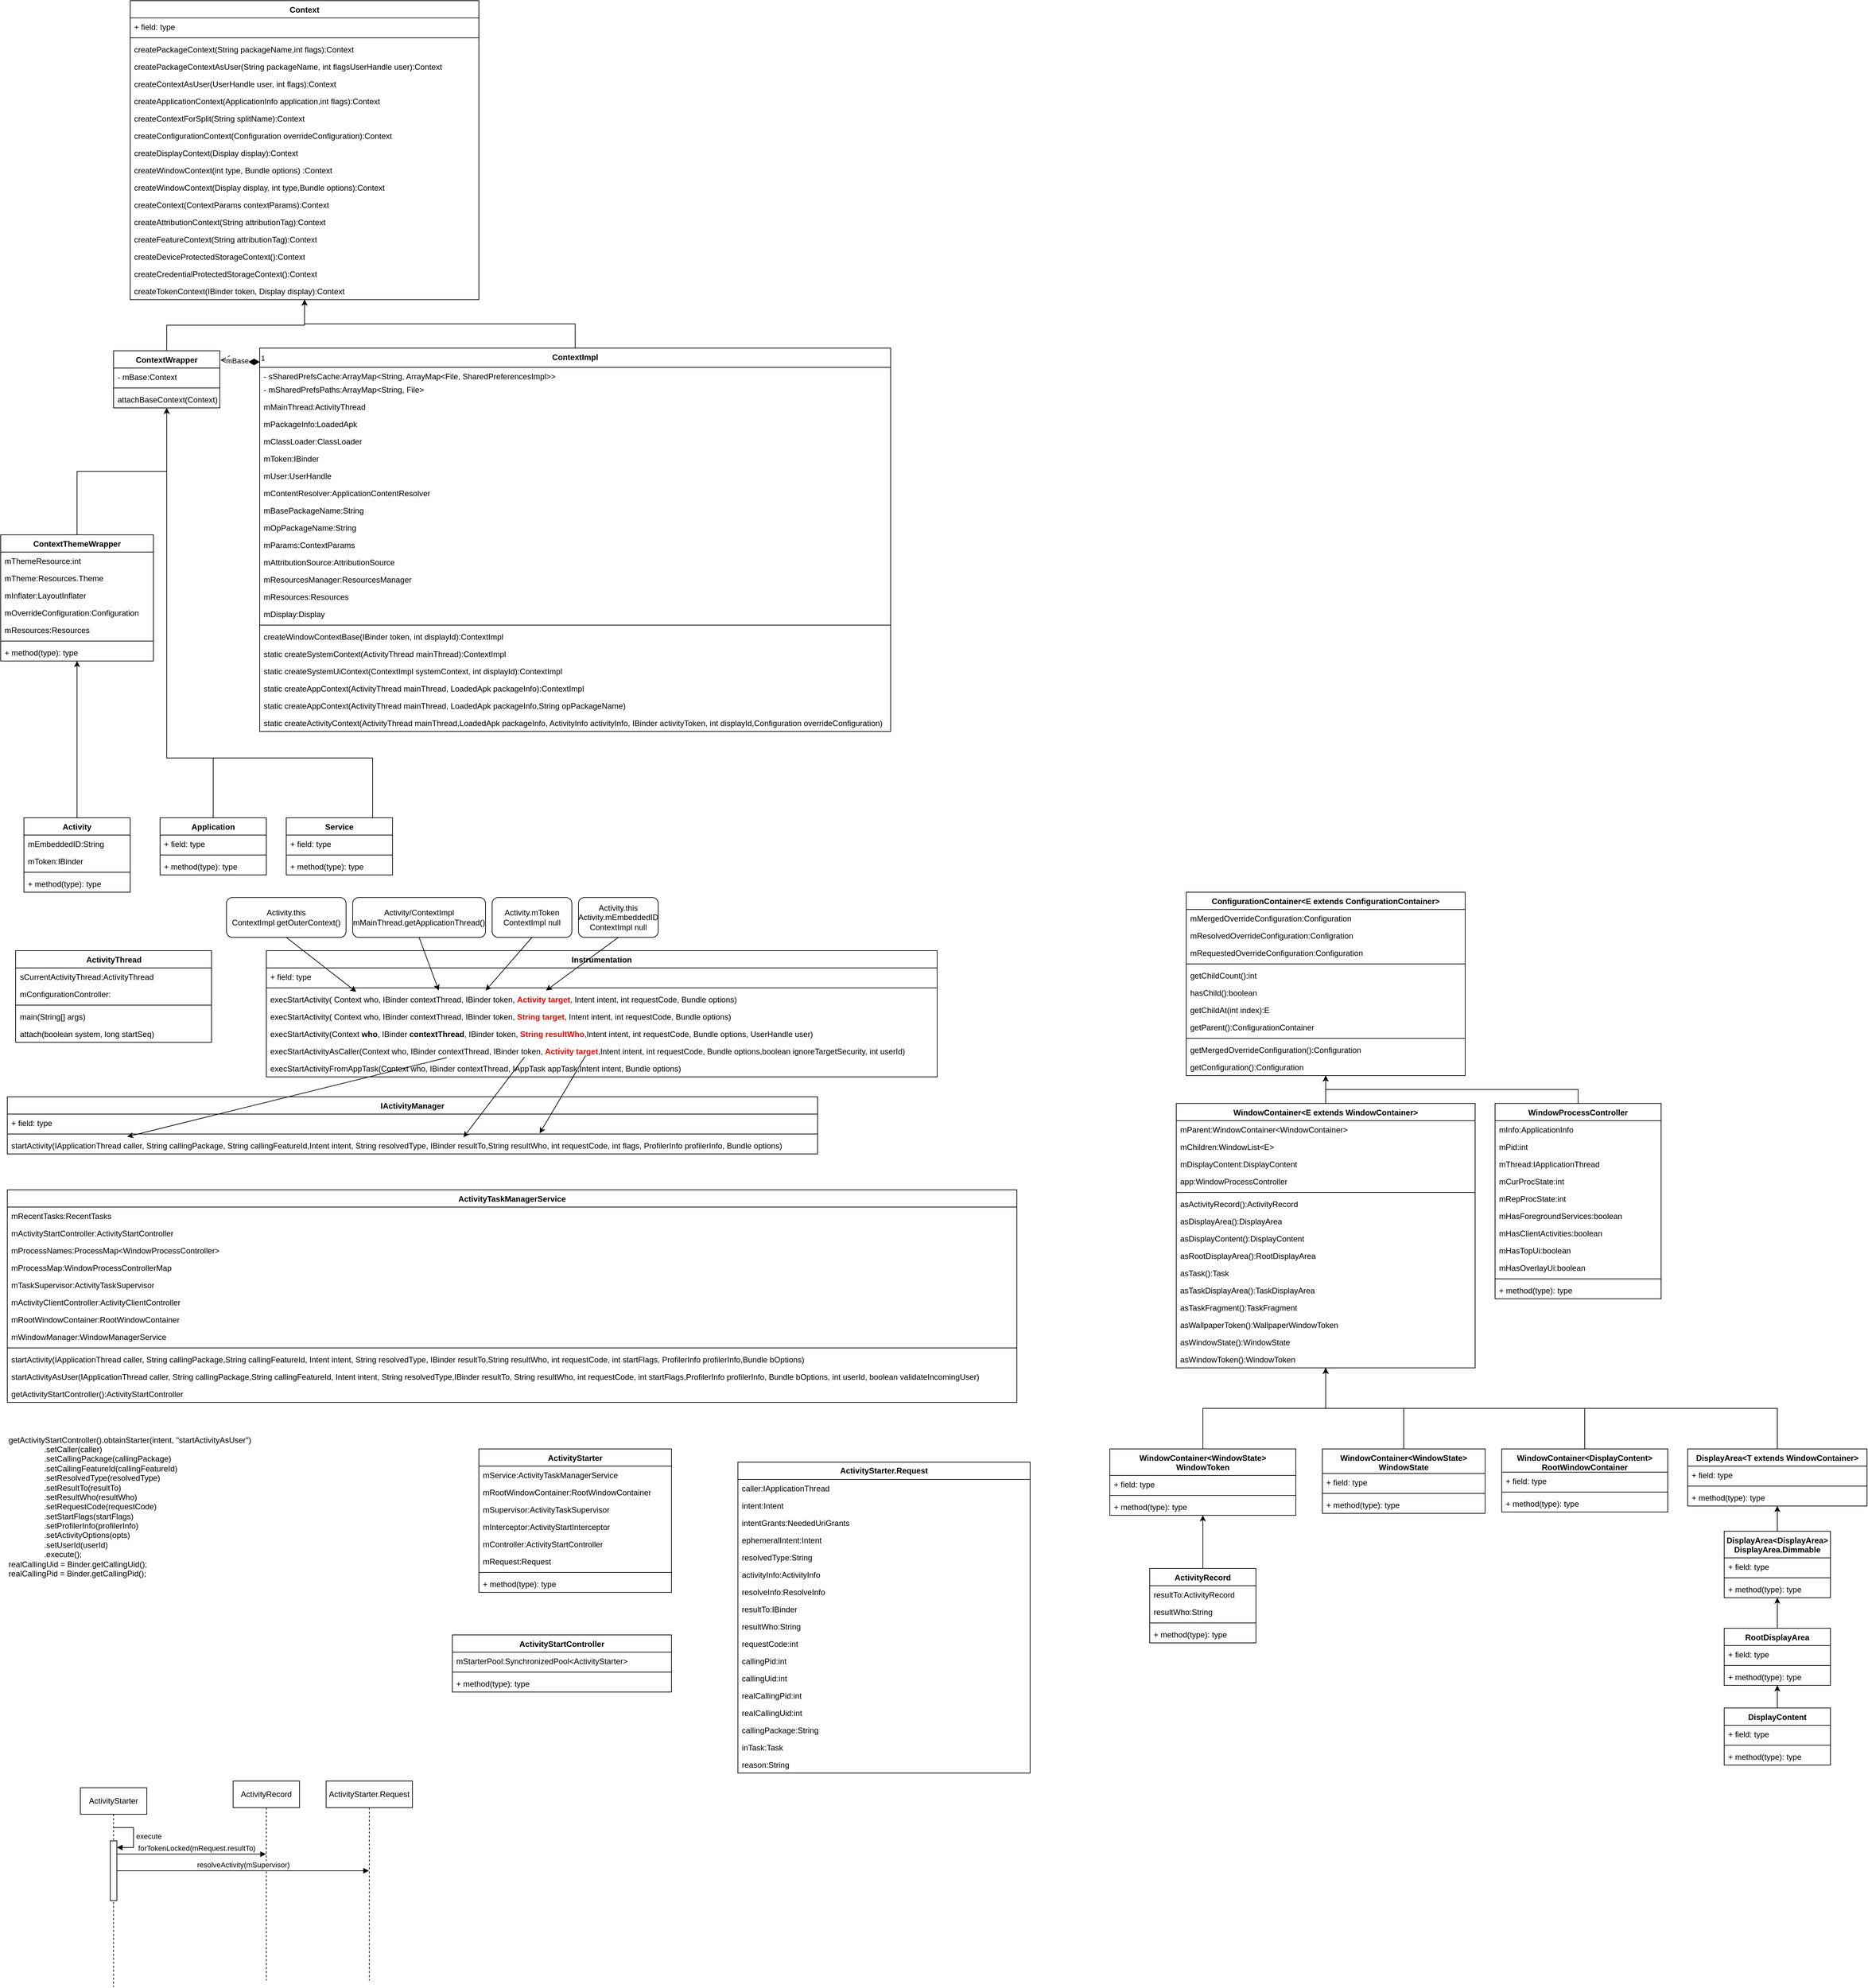 <mxfile version="21.6.5" type="github">
  <diagram name="Page-1" id="OMmTHe43EUoeT7iVofyU">
    <mxGraphModel dx="1306" dy="1867" grid="1" gridSize="10" guides="1" tooltips="1" connect="1" arrows="1" fold="1" page="1" pageScale="1" pageWidth="850" pageHeight="1100" math="0" shadow="0">
      <root>
        <mxCell id="0" />
        <mxCell id="1" parent="0" />
        <mxCell id="ebWgYVlHbPhllgyKeteg-1" value="Context" style="swimlane;fontStyle=1;align=center;verticalAlign=top;childLayout=stackLayout;horizontal=1;startSize=26;horizontalStack=0;resizeParent=1;resizeParentMax=0;resizeLast=0;collapsible=1;marginBottom=0;whiteSpace=wrap;html=1;" parent="1" vertex="1">
          <mxGeometry x="235" y="-390" width="525" height="450" as="geometry" />
        </mxCell>
        <mxCell id="ebWgYVlHbPhllgyKeteg-2" value="+ field: type" style="text;strokeColor=none;fillColor=none;align=left;verticalAlign=top;spacingLeft=4;spacingRight=4;overflow=hidden;rotatable=0;points=[[0,0.5],[1,0.5]];portConstraint=eastwest;whiteSpace=wrap;html=1;" parent="ebWgYVlHbPhllgyKeteg-1" vertex="1">
          <mxGeometry y="26" width="525" height="26" as="geometry" />
        </mxCell>
        <mxCell id="ebWgYVlHbPhllgyKeteg-3" value="" style="line;strokeWidth=1;fillColor=none;align=left;verticalAlign=middle;spacingTop=-1;spacingLeft=3;spacingRight=3;rotatable=0;labelPosition=right;points=[];portConstraint=eastwest;strokeColor=inherit;" parent="ebWgYVlHbPhllgyKeteg-1" vertex="1">
          <mxGeometry y="52" width="525" height="8" as="geometry" />
        </mxCell>
        <mxCell id="ebWgYVlHbPhllgyKeteg-4" value="&lt;div&gt;createPackageContext(String packageName,&lt;span style=&quot;background-color: initial;&quot;&gt;int flags):Context&lt;/span&gt;&lt;/div&gt;" style="text;strokeColor=none;fillColor=none;align=left;verticalAlign=top;spacingLeft=4;spacingRight=4;overflow=hidden;rotatable=0;points=[[0,0.5],[1,0.5]];portConstraint=eastwest;whiteSpace=wrap;html=1;" parent="ebWgYVlHbPhllgyKeteg-1" vertex="1">
          <mxGeometry y="60" width="525" height="26" as="geometry" />
        </mxCell>
        <mxCell id="ebWgYVlHbPhllgyKeteg-61" value="&lt;div&gt;createPackageContextAsUser(&lt;span style=&quot;background-color: initial;&quot;&gt;String packageName, int flagsUserHandle user):Context&lt;/span&gt;&lt;/div&gt;" style="text;strokeColor=none;fillColor=none;align=left;verticalAlign=top;spacingLeft=4;spacingRight=4;overflow=hidden;rotatable=0;points=[[0,0.5],[1,0.5]];portConstraint=eastwest;whiteSpace=wrap;html=1;" parent="ebWgYVlHbPhllgyKeteg-1" vertex="1">
          <mxGeometry y="86" width="525" height="26" as="geometry" />
        </mxCell>
        <mxCell id="ebWgYVlHbPhllgyKeteg-62" value="createContextAsUser(UserHandle user, int flags):Context" style="text;strokeColor=none;fillColor=none;align=left;verticalAlign=top;spacingLeft=4;spacingRight=4;overflow=hidden;rotatable=0;points=[[0,0.5],[1,0.5]];portConstraint=eastwest;whiteSpace=wrap;html=1;" parent="ebWgYVlHbPhllgyKeteg-1" vertex="1">
          <mxGeometry y="112" width="525" height="26" as="geometry" />
        </mxCell>
        <mxCell id="ebWgYVlHbPhllgyKeteg-63" value="&lt;div&gt;createApplicationContext(ApplicationInfo application,&lt;span style=&quot;background-color: initial;&quot;&gt;int flags):Context&lt;/span&gt;&lt;/div&gt;" style="text;strokeColor=none;fillColor=none;align=left;verticalAlign=top;spacingLeft=4;spacingRight=4;overflow=hidden;rotatable=0;points=[[0,0.5],[1,0.5]];portConstraint=eastwest;whiteSpace=wrap;html=1;" parent="ebWgYVlHbPhllgyKeteg-1" vertex="1">
          <mxGeometry y="138" width="525" height="26" as="geometry" />
        </mxCell>
        <mxCell id="ebWgYVlHbPhllgyKeteg-64" value="createContextForSplit(String splitName):Context" style="text;strokeColor=none;fillColor=none;align=left;verticalAlign=top;spacingLeft=4;spacingRight=4;overflow=hidden;rotatable=0;points=[[0,0.5],[1,0.5]];portConstraint=eastwest;whiteSpace=wrap;html=1;" parent="ebWgYVlHbPhllgyKeteg-1" vertex="1">
          <mxGeometry y="164" width="525" height="26" as="geometry" />
        </mxCell>
        <mxCell id="ebWgYVlHbPhllgyKeteg-65" value="&lt;div&gt;createConfigurationContext(&lt;span style=&quot;background-color: initial;&quot;&gt;Configuration overrideConfiguration):Context&lt;/span&gt;&lt;/div&gt;" style="text;strokeColor=none;fillColor=none;align=left;verticalAlign=top;spacingLeft=4;spacingRight=4;overflow=hidden;rotatable=0;points=[[0,0.5],[1,0.5]];portConstraint=eastwest;whiteSpace=wrap;html=1;" parent="ebWgYVlHbPhllgyKeteg-1" vertex="1">
          <mxGeometry y="190" width="525" height="26" as="geometry" />
        </mxCell>
        <mxCell id="ebWgYVlHbPhllgyKeteg-66" value="createDisplayContext(Display display):Context" style="text;strokeColor=none;fillColor=none;align=left;verticalAlign=top;spacingLeft=4;spacingRight=4;overflow=hidden;rotatable=0;points=[[0,0.5],[1,0.5]];portConstraint=eastwest;whiteSpace=wrap;html=1;" parent="ebWgYVlHbPhllgyKeteg-1" vertex="1">
          <mxGeometry y="216" width="525" height="26" as="geometry" />
        </mxCell>
        <mxCell id="ebWgYVlHbPhllgyKeteg-67" value="createWindowContext(int type, Bundle options) :Context" style="text;strokeColor=none;fillColor=none;align=left;verticalAlign=top;spacingLeft=4;spacingRight=4;overflow=hidden;rotatable=0;points=[[0,0.5],[1,0.5]];portConstraint=eastwest;whiteSpace=wrap;html=1;" parent="ebWgYVlHbPhllgyKeteg-1" vertex="1">
          <mxGeometry y="242" width="525" height="26" as="geometry" />
        </mxCell>
        <mxCell id="ebWgYVlHbPhllgyKeteg-68" value="&lt;div&gt;createWindowContext(Display display, int type,&lt;span style=&quot;background-color: initial;&quot;&gt;Bundle options):Context&lt;/span&gt;&lt;/div&gt;" style="text;strokeColor=none;fillColor=none;align=left;verticalAlign=top;spacingLeft=4;spacingRight=4;overflow=hidden;rotatable=0;points=[[0,0.5],[1,0.5]];portConstraint=eastwest;whiteSpace=wrap;html=1;" parent="ebWgYVlHbPhllgyKeteg-1" vertex="1">
          <mxGeometry y="268" width="525" height="26" as="geometry" />
        </mxCell>
        <mxCell id="ebWgYVlHbPhllgyKeteg-69" value="createContext(ContextParams contextParams):Context" style="text;strokeColor=none;fillColor=none;align=left;verticalAlign=top;spacingLeft=4;spacingRight=4;overflow=hidden;rotatable=0;points=[[0,0.5],[1,0.5]];portConstraint=eastwest;whiteSpace=wrap;html=1;" parent="ebWgYVlHbPhllgyKeteg-1" vertex="1">
          <mxGeometry y="294" width="525" height="26" as="geometry" />
        </mxCell>
        <mxCell id="ebWgYVlHbPhllgyKeteg-70" value="createAttributionContext(String attributionTag):Context" style="text;strokeColor=none;fillColor=none;align=left;verticalAlign=top;spacingLeft=4;spacingRight=4;overflow=hidden;rotatable=0;points=[[0,0.5],[1,0.5]];portConstraint=eastwest;whiteSpace=wrap;html=1;" parent="ebWgYVlHbPhllgyKeteg-1" vertex="1">
          <mxGeometry y="320" width="525" height="26" as="geometry" />
        </mxCell>
        <mxCell id="ebWgYVlHbPhllgyKeteg-71" value="createFeatureContext(String attributionTag):Context" style="text;strokeColor=none;fillColor=none;align=left;verticalAlign=top;spacingLeft=4;spacingRight=4;overflow=hidden;rotatable=0;points=[[0,0.5],[1,0.5]];portConstraint=eastwest;whiteSpace=wrap;html=1;" parent="ebWgYVlHbPhllgyKeteg-1" vertex="1">
          <mxGeometry y="346" width="525" height="26" as="geometry" />
        </mxCell>
        <mxCell id="ebWgYVlHbPhllgyKeteg-72" value="createDeviceProtectedStorageContext():Context" style="text;strokeColor=none;fillColor=none;align=left;verticalAlign=top;spacingLeft=4;spacingRight=4;overflow=hidden;rotatable=0;points=[[0,0.5],[1,0.5]];portConstraint=eastwest;whiteSpace=wrap;html=1;" parent="ebWgYVlHbPhllgyKeteg-1" vertex="1">
          <mxGeometry y="372" width="525" height="26" as="geometry" />
        </mxCell>
        <mxCell id="ebWgYVlHbPhllgyKeteg-73" value="createCredentialProtectedStorageContext():Context" style="text;strokeColor=none;fillColor=none;align=left;verticalAlign=top;spacingLeft=4;spacingRight=4;overflow=hidden;rotatable=0;points=[[0,0.5],[1,0.5]];portConstraint=eastwest;whiteSpace=wrap;html=1;" parent="ebWgYVlHbPhllgyKeteg-1" vertex="1">
          <mxGeometry y="398" width="525" height="26" as="geometry" />
        </mxCell>
        <mxCell id="ebWgYVlHbPhllgyKeteg-74" value="createTokenContext(IBinder token, Display display):Context" style="text;strokeColor=none;fillColor=none;align=left;verticalAlign=top;spacingLeft=4;spacingRight=4;overflow=hidden;rotatable=0;points=[[0,0.5],[1,0.5]];portConstraint=eastwest;whiteSpace=wrap;html=1;" parent="ebWgYVlHbPhllgyKeteg-1" vertex="1">
          <mxGeometry y="424" width="525" height="26" as="geometry" />
        </mxCell>
        <mxCell id="ebWgYVlHbPhllgyKeteg-59" style="edgeStyle=orthogonalEdgeStyle;rounded=0;orthogonalLoop=1;jettySize=auto;html=1;exitX=0.5;exitY=0;exitDx=0;exitDy=0;" parent="1" source="ebWgYVlHbPhllgyKeteg-5" target="ebWgYVlHbPhllgyKeteg-1" edge="1">
          <mxGeometry relative="1" as="geometry" />
        </mxCell>
        <mxCell id="ebWgYVlHbPhllgyKeteg-5" value="ContextWrapper" style="swimlane;fontStyle=1;align=center;verticalAlign=top;childLayout=stackLayout;horizontal=1;startSize=26;horizontalStack=0;resizeParent=1;resizeParentMax=0;resizeLast=0;collapsible=1;marginBottom=0;whiteSpace=wrap;html=1;" parent="1" vertex="1">
          <mxGeometry x="210" y="137" width="160" height="86" as="geometry" />
        </mxCell>
        <mxCell id="ebWgYVlHbPhllgyKeteg-6" value="-&amp;nbsp;mBase:Context" style="text;strokeColor=none;fillColor=none;align=left;verticalAlign=top;spacingLeft=4;spacingRight=4;overflow=hidden;rotatable=0;points=[[0,0.5],[1,0.5]];portConstraint=eastwest;whiteSpace=wrap;html=1;" parent="ebWgYVlHbPhllgyKeteg-5" vertex="1">
          <mxGeometry y="26" width="160" height="26" as="geometry" />
        </mxCell>
        <mxCell id="ebWgYVlHbPhllgyKeteg-7" value="" style="line;strokeWidth=1;fillColor=none;align=left;verticalAlign=middle;spacingTop=-1;spacingLeft=3;spacingRight=3;rotatable=0;labelPosition=right;points=[];portConstraint=eastwest;strokeColor=inherit;" parent="ebWgYVlHbPhllgyKeteg-5" vertex="1">
          <mxGeometry y="52" width="160" height="8" as="geometry" />
        </mxCell>
        <mxCell id="ebWgYVlHbPhllgyKeteg-8" value="attachBaseContext(Context)" style="text;strokeColor=none;fillColor=none;align=left;verticalAlign=top;spacingLeft=4;spacingRight=4;overflow=hidden;rotatable=0;points=[[0,0.5],[1,0.5]];portConstraint=eastwest;whiteSpace=wrap;html=1;" parent="ebWgYVlHbPhllgyKeteg-5" vertex="1">
          <mxGeometry y="60" width="160" height="26" as="geometry" />
        </mxCell>
        <mxCell id="ebWgYVlHbPhllgyKeteg-50" style="edgeStyle=orthogonalEdgeStyle;rounded=0;orthogonalLoop=1;jettySize=auto;html=1;exitX=0.5;exitY=0;exitDx=0;exitDy=0;" parent="1" source="ebWgYVlHbPhllgyKeteg-9" target="ebWgYVlHbPhllgyKeteg-5" edge="1">
          <mxGeometry relative="1" as="geometry" />
        </mxCell>
        <mxCell id="ebWgYVlHbPhllgyKeteg-9" value="ContextThemeWrapper" style="swimlane;fontStyle=1;align=center;verticalAlign=top;childLayout=stackLayout;horizontal=1;startSize=26;horizontalStack=0;resizeParent=1;resizeParentMax=0;resizeLast=0;collapsible=1;marginBottom=0;whiteSpace=wrap;html=1;" parent="1" vertex="1">
          <mxGeometry x="40" y="414" width="230" height="190" as="geometry" />
        </mxCell>
        <mxCell id="ebWgYVlHbPhllgyKeteg-10" value="mThemeResource:int" style="text;strokeColor=none;fillColor=none;align=left;verticalAlign=top;spacingLeft=4;spacingRight=4;overflow=hidden;rotatable=0;points=[[0,0.5],[1,0.5]];portConstraint=eastwest;whiteSpace=wrap;html=1;" parent="ebWgYVlHbPhllgyKeteg-9" vertex="1">
          <mxGeometry y="26" width="230" height="26" as="geometry" />
        </mxCell>
        <mxCell id="ebWgYVlHbPhllgyKeteg-45" value="mTheme:Resources.Theme" style="text;strokeColor=none;fillColor=none;align=left;verticalAlign=top;spacingLeft=4;spacingRight=4;overflow=hidden;rotatable=0;points=[[0,0.5],[1,0.5]];portConstraint=eastwest;whiteSpace=wrap;html=1;" parent="ebWgYVlHbPhllgyKeteg-9" vertex="1">
          <mxGeometry y="52" width="230" height="26" as="geometry" />
        </mxCell>
        <mxCell id="ebWgYVlHbPhllgyKeteg-44" value="mInflater:LayoutInflater" style="text;strokeColor=none;fillColor=none;align=left;verticalAlign=top;spacingLeft=4;spacingRight=4;overflow=hidden;rotatable=0;points=[[0,0.5],[1,0.5]];portConstraint=eastwest;whiteSpace=wrap;html=1;" parent="ebWgYVlHbPhllgyKeteg-9" vertex="1">
          <mxGeometry y="78" width="230" height="26" as="geometry" />
        </mxCell>
        <mxCell id="ebWgYVlHbPhllgyKeteg-47" value="mOverrideConfiguration:Configuration" style="text;strokeColor=none;fillColor=none;align=left;verticalAlign=top;spacingLeft=4;spacingRight=4;overflow=hidden;rotatable=0;points=[[0,0.5],[1,0.5]];portConstraint=eastwest;whiteSpace=wrap;html=1;" parent="ebWgYVlHbPhllgyKeteg-9" vertex="1">
          <mxGeometry y="104" width="230" height="26" as="geometry" />
        </mxCell>
        <mxCell id="ebWgYVlHbPhllgyKeteg-46" value="mResources:Resources" style="text;strokeColor=none;fillColor=none;align=left;verticalAlign=top;spacingLeft=4;spacingRight=4;overflow=hidden;rotatable=0;points=[[0,0.5],[1,0.5]];portConstraint=eastwest;whiteSpace=wrap;html=1;" parent="ebWgYVlHbPhllgyKeteg-9" vertex="1">
          <mxGeometry y="130" width="230" height="26" as="geometry" />
        </mxCell>
        <mxCell id="ebWgYVlHbPhllgyKeteg-11" value="" style="line;strokeWidth=1;fillColor=none;align=left;verticalAlign=middle;spacingTop=-1;spacingLeft=3;spacingRight=3;rotatable=0;labelPosition=right;points=[];portConstraint=eastwest;strokeColor=inherit;" parent="ebWgYVlHbPhllgyKeteg-9" vertex="1">
          <mxGeometry y="156" width="230" height="8" as="geometry" />
        </mxCell>
        <mxCell id="ebWgYVlHbPhllgyKeteg-12" value="+ method(type): type" style="text;strokeColor=none;fillColor=none;align=left;verticalAlign=top;spacingLeft=4;spacingRight=4;overflow=hidden;rotatable=0;points=[[0,0.5],[1,0.5]];portConstraint=eastwest;whiteSpace=wrap;html=1;" parent="ebWgYVlHbPhllgyKeteg-9" vertex="1">
          <mxGeometry y="164" width="230" height="26" as="geometry" />
        </mxCell>
        <mxCell id="ebWgYVlHbPhllgyKeteg-60" style="edgeStyle=orthogonalEdgeStyle;rounded=0;orthogonalLoop=1;jettySize=auto;html=1;exitX=0.5;exitY=0;exitDx=0;exitDy=0;" parent="1" source="ebWgYVlHbPhllgyKeteg-13" target="ebWgYVlHbPhllgyKeteg-1" edge="1">
          <mxGeometry relative="1" as="geometry" />
        </mxCell>
        <mxCell id="ebWgYVlHbPhllgyKeteg-13" value="ContextImpl" style="swimlane;fontStyle=1;align=center;verticalAlign=top;childLayout=stackLayout;horizontal=1;startSize=29;horizontalStack=0;resizeParent=1;resizeParentMax=0;resizeLast=0;collapsible=1;marginBottom=0;whiteSpace=wrap;html=1;" parent="1" vertex="1">
          <mxGeometry x="430" y="133" width="950" height="577" as="geometry" />
        </mxCell>
        <mxCell id="ebWgYVlHbPhllgyKeteg-14" value="- sSharedPrefsCache:ArrayMap&amp;lt;String, ArrayMap&amp;lt;File, SharedPreferencesImpl&amp;gt;&amp;gt;" style="text;strokeColor=none;fillColor=none;align=left;verticalAlign=top;spacingLeft=4;spacingRight=4;overflow=hidden;rotatable=0;points=[[0,0.5],[1,0.5]];portConstraint=eastwest;whiteSpace=wrap;html=1;" parent="ebWgYVlHbPhllgyKeteg-13" vertex="1">
          <mxGeometry y="29" width="950" height="20" as="geometry" />
        </mxCell>
        <mxCell id="ebWgYVlHbPhllgyKeteg-30" value="-&amp;nbsp;mSharedPrefsPaths:ArrayMap&amp;lt;String, File&amp;gt;" style="text;strokeColor=none;fillColor=none;align=left;verticalAlign=top;spacingLeft=4;spacingRight=4;overflow=hidden;rotatable=0;points=[[0,0.5],[1,0.5]];portConstraint=eastwest;whiteSpace=wrap;html=1;" parent="ebWgYVlHbPhllgyKeteg-13" vertex="1">
          <mxGeometry y="49" width="950" height="26" as="geometry" />
        </mxCell>
        <mxCell id="ebWgYVlHbPhllgyKeteg-54" value="mMainThread:ActivityThread" style="text;strokeColor=none;fillColor=none;align=left;verticalAlign=top;spacingLeft=4;spacingRight=4;overflow=hidden;rotatable=0;points=[[0,0.5],[1,0.5]];portConstraint=eastwest;whiteSpace=wrap;html=1;" parent="ebWgYVlHbPhllgyKeteg-13" vertex="1">
          <mxGeometry y="75" width="950" height="26" as="geometry" />
        </mxCell>
        <mxCell id="ebWgYVlHbPhllgyKeteg-31" value="mPackageInfo:LoadedApk" style="text;strokeColor=none;fillColor=none;align=left;verticalAlign=top;spacingLeft=4;spacingRight=4;overflow=hidden;rotatable=0;points=[[0,0.5],[1,0.5]];portConstraint=eastwest;whiteSpace=wrap;html=1;" parent="ebWgYVlHbPhllgyKeteg-13" vertex="1">
          <mxGeometry y="101" width="950" height="26" as="geometry" />
        </mxCell>
        <mxCell id="ebWgYVlHbPhllgyKeteg-33" value="mClassLoader:ClassLoader" style="text;strokeColor=none;fillColor=none;align=left;verticalAlign=top;spacingLeft=4;spacingRight=4;overflow=hidden;rotatable=0;points=[[0,0.5],[1,0.5]];portConstraint=eastwest;whiteSpace=wrap;html=1;" parent="ebWgYVlHbPhllgyKeteg-13" vertex="1">
          <mxGeometry y="127" width="950" height="26" as="geometry" />
        </mxCell>
        <mxCell id="ebWgYVlHbPhllgyKeteg-35" value="mToken:IBinder" style="text;strokeColor=none;fillColor=none;align=left;verticalAlign=top;spacingLeft=4;spacingRight=4;overflow=hidden;rotatable=0;points=[[0,0.5],[1,0.5]];portConstraint=eastwest;whiteSpace=wrap;html=1;" parent="ebWgYVlHbPhllgyKeteg-13" vertex="1">
          <mxGeometry y="153" width="950" height="26" as="geometry" />
        </mxCell>
        <mxCell id="ebWgYVlHbPhllgyKeteg-34" value="mUser:UserHandle" style="text;strokeColor=none;fillColor=none;align=left;verticalAlign=top;spacingLeft=4;spacingRight=4;overflow=hidden;rotatable=0;points=[[0,0.5],[1,0.5]];portConstraint=eastwest;whiteSpace=wrap;html=1;" parent="ebWgYVlHbPhllgyKeteg-13" vertex="1">
          <mxGeometry y="179" width="950" height="26" as="geometry" />
        </mxCell>
        <mxCell id="ebWgYVlHbPhllgyKeteg-36" value="mContentResolver:ApplicationContentResolver" style="text;strokeColor=none;fillColor=none;align=left;verticalAlign=top;spacingLeft=4;spacingRight=4;overflow=hidden;rotatable=0;points=[[0,0.5],[1,0.5]];portConstraint=eastwest;whiteSpace=wrap;html=1;" parent="ebWgYVlHbPhllgyKeteg-13" vertex="1">
          <mxGeometry y="205" width="950" height="26" as="geometry" />
        </mxCell>
        <mxCell id="ebWgYVlHbPhllgyKeteg-38" value="mBasePackageName:String" style="text;strokeColor=none;fillColor=none;align=left;verticalAlign=top;spacingLeft=4;spacingRight=4;overflow=hidden;rotatable=0;points=[[0,0.5],[1,0.5]];portConstraint=eastwest;whiteSpace=wrap;html=1;" parent="ebWgYVlHbPhllgyKeteg-13" vertex="1">
          <mxGeometry y="231" width="950" height="26" as="geometry" />
        </mxCell>
        <mxCell id="ebWgYVlHbPhllgyKeteg-37" value="mOpPackageName:String" style="text;strokeColor=none;fillColor=none;align=left;verticalAlign=top;spacingLeft=4;spacingRight=4;overflow=hidden;rotatable=0;points=[[0,0.5],[1,0.5]];portConstraint=eastwest;whiteSpace=wrap;html=1;" parent="ebWgYVlHbPhllgyKeteg-13" vertex="1">
          <mxGeometry y="257" width="950" height="26" as="geometry" />
        </mxCell>
        <mxCell id="ebWgYVlHbPhllgyKeteg-39" value="mParams:ContextParams" style="text;strokeColor=none;fillColor=none;align=left;verticalAlign=top;spacingLeft=4;spacingRight=4;overflow=hidden;rotatable=0;points=[[0,0.5],[1,0.5]];portConstraint=eastwest;whiteSpace=wrap;html=1;" parent="ebWgYVlHbPhllgyKeteg-13" vertex="1">
          <mxGeometry y="283" width="950" height="26" as="geometry" />
        </mxCell>
        <mxCell id="ebWgYVlHbPhllgyKeteg-41" value="mAttributionSource:AttributionSource" style="text;strokeColor=none;fillColor=none;align=left;verticalAlign=top;spacingLeft=4;spacingRight=4;overflow=hidden;rotatable=0;points=[[0,0.5],[1,0.5]];portConstraint=eastwest;whiteSpace=wrap;html=1;" parent="ebWgYVlHbPhllgyKeteg-13" vertex="1">
          <mxGeometry y="309" width="950" height="26" as="geometry" />
        </mxCell>
        <mxCell id="ebWgYVlHbPhllgyKeteg-40" value="mResourcesManager:ResourcesManager" style="text;strokeColor=none;fillColor=none;align=left;verticalAlign=top;spacingLeft=4;spacingRight=4;overflow=hidden;rotatable=0;points=[[0,0.5],[1,0.5]];portConstraint=eastwest;whiteSpace=wrap;html=1;" parent="ebWgYVlHbPhllgyKeteg-13" vertex="1">
          <mxGeometry y="335" width="950" height="26" as="geometry" />
        </mxCell>
        <mxCell id="ebWgYVlHbPhllgyKeteg-43" value="mResources:Resources" style="text;strokeColor=none;fillColor=none;align=left;verticalAlign=top;spacingLeft=4;spacingRight=4;overflow=hidden;rotatable=0;points=[[0,0.5],[1,0.5]];portConstraint=eastwest;whiteSpace=wrap;html=1;" parent="ebWgYVlHbPhllgyKeteg-13" vertex="1">
          <mxGeometry y="361" width="950" height="26" as="geometry" />
        </mxCell>
        <mxCell id="ebWgYVlHbPhllgyKeteg-42" value="mDisplay:Display" style="text;strokeColor=none;fillColor=none;align=left;verticalAlign=top;spacingLeft=4;spacingRight=4;overflow=hidden;rotatable=0;points=[[0,0.5],[1,0.5]];portConstraint=eastwest;whiteSpace=wrap;html=1;" parent="ebWgYVlHbPhllgyKeteg-13" vertex="1">
          <mxGeometry y="387" width="950" height="26" as="geometry" />
        </mxCell>
        <mxCell id="ebWgYVlHbPhllgyKeteg-15" value="" style="line;strokeWidth=1;fillColor=none;align=left;verticalAlign=middle;spacingTop=-1;spacingLeft=3;spacingRight=3;rotatable=0;labelPosition=right;points=[];portConstraint=eastwest;strokeColor=inherit;" parent="ebWgYVlHbPhllgyKeteg-13" vertex="1">
          <mxGeometry y="413" width="950" height="8" as="geometry" />
        </mxCell>
        <mxCell id="ebWgYVlHbPhllgyKeteg-16" value="createWindowContextBase(IBinder token, int displayId):ContextImpl" style="text;strokeColor=none;fillColor=none;align=left;verticalAlign=top;spacingLeft=4;spacingRight=4;overflow=hidden;rotatable=0;points=[[0,0.5],[1,0.5]];portConstraint=eastwest;whiteSpace=wrap;html=1;" parent="ebWgYVlHbPhllgyKeteg-13" vertex="1">
          <mxGeometry y="421" width="950" height="26" as="geometry" />
        </mxCell>
        <mxCell id="ebWgYVlHbPhllgyKeteg-77" value="static createSystemContext(ActivityThread mainThread):ContextImpl" style="text;strokeColor=none;fillColor=none;align=left;verticalAlign=top;spacingLeft=4;spacingRight=4;overflow=hidden;rotatable=0;points=[[0,0.5],[1,0.5]];portConstraint=eastwest;whiteSpace=wrap;html=1;" parent="ebWgYVlHbPhllgyKeteg-13" vertex="1">
          <mxGeometry y="447" width="950" height="26" as="geometry" />
        </mxCell>
        <mxCell id="ebWgYVlHbPhllgyKeteg-76" value="static createSystemUiContext(ContextImpl systemContext, int displayId):ContextImpl" style="text;strokeColor=none;fillColor=none;align=left;verticalAlign=top;spacingLeft=4;spacingRight=4;overflow=hidden;rotatable=0;points=[[0,0.5],[1,0.5]];portConstraint=eastwest;whiteSpace=wrap;html=1;" parent="ebWgYVlHbPhllgyKeteg-13" vertex="1">
          <mxGeometry y="473" width="950" height="26" as="geometry" />
        </mxCell>
        <mxCell id="ebWgYVlHbPhllgyKeteg-75" value="static createAppContext(ActivityThread mainThread, LoadedApk packageInfo):ContextImpl" style="text;strokeColor=none;fillColor=none;align=left;verticalAlign=top;spacingLeft=4;spacingRight=4;overflow=hidden;rotatable=0;points=[[0,0.5],[1,0.5]];portConstraint=eastwest;whiteSpace=wrap;html=1;" parent="ebWgYVlHbPhllgyKeteg-13" vertex="1">
          <mxGeometry y="499" width="950" height="26" as="geometry" />
        </mxCell>
        <mxCell id="ebWgYVlHbPhllgyKeteg-79" value="&lt;div&gt;static createAppContext(ActivityThread mainThread, LoadedApk packageInfo,&lt;span style=&quot;background-color: initial;&quot;&gt;String opPackageName)&lt;/span&gt;&lt;/div&gt;" style="text;strokeColor=none;fillColor=none;align=left;verticalAlign=top;spacingLeft=4;spacingRight=4;overflow=hidden;rotatable=0;points=[[0,0.5],[1,0.5]];portConstraint=eastwest;whiteSpace=wrap;html=1;" parent="ebWgYVlHbPhllgyKeteg-13" vertex="1">
          <mxGeometry y="525" width="950" height="26" as="geometry" />
        </mxCell>
        <mxCell id="ebWgYVlHbPhllgyKeteg-80" value="&lt;div&gt;static createActivityContext(ActivityThread mainThread,&lt;span style=&quot;background-color: initial;&quot;&gt;LoadedApk packageInfo, ActivityInfo activityInfo, IBinder activityToken, int displayId,&lt;/span&gt;&lt;span style=&quot;background-color: initial;&quot;&gt;Configuration overrideConfiguration)&lt;/span&gt;&lt;/div&gt;" style="text;strokeColor=none;fillColor=none;align=left;verticalAlign=top;spacingLeft=4;spacingRight=4;overflow=hidden;rotatable=0;points=[[0,0.5],[1,0.5]];portConstraint=eastwest;whiteSpace=wrap;html=1;" parent="ebWgYVlHbPhllgyKeteg-13" vertex="1">
          <mxGeometry y="551" width="950" height="26" as="geometry" />
        </mxCell>
        <mxCell id="ebWgYVlHbPhllgyKeteg-55" style="edgeStyle=orthogonalEdgeStyle;rounded=0;orthogonalLoop=1;jettySize=auto;html=1;exitX=0.5;exitY=0;exitDx=0;exitDy=0;" parent="1" source="ebWgYVlHbPhllgyKeteg-17" target="ebWgYVlHbPhllgyKeteg-9" edge="1">
          <mxGeometry relative="1" as="geometry" />
        </mxCell>
        <mxCell id="ebWgYVlHbPhllgyKeteg-17" value="Activity" style="swimlane;fontStyle=1;align=center;verticalAlign=top;childLayout=stackLayout;horizontal=1;startSize=26;horizontalStack=0;resizeParent=1;resizeParentMax=0;resizeLast=0;collapsible=1;marginBottom=0;whiteSpace=wrap;html=1;" parent="1" vertex="1">
          <mxGeometry x="75" y="840" width="160" height="112" as="geometry" />
        </mxCell>
        <mxCell id="ebWgYVlHbPhllgyKeteg-18" value="mEmbeddedID:String" style="text;strokeColor=none;fillColor=none;align=left;verticalAlign=top;spacingLeft=4;spacingRight=4;overflow=hidden;rotatable=0;points=[[0,0.5],[1,0.5]];portConstraint=eastwest;whiteSpace=wrap;html=1;" parent="ebWgYVlHbPhllgyKeteg-17" vertex="1">
          <mxGeometry y="26" width="160" height="26" as="geometry" />
        </mxCell>
        <mxCell id="ebWgYVlHbPhllgyKeteg-113" value="mToken:IBinder" style="text;strokeColor=none;fillColor=none;align=left;verticalAlign=top;spacingLeft=4;spacingRight=4;overflow=hidden;rotatable=0;points=[[0,0.5],[1,0.5]];portConstraint=eastwest;whiteSpace=wrap;html=1;" parent="ebWgYVlHbPhllgyKeteg-17" vertex="1">
          <mxGeometry y="52" width="160" height="26" as="geometry" />
        </mxCell>
        <mxCell id="ebWgYVlHbPhllgyKeteg-19" value="" style="line;strokeWidth=1;fillColor=none;align=left;verticalAlign=middle;spacingTop=-1;spacingLeft=3;spacingRight=3;rotatable=0;labelPosition=right;points=[];portConstraint=eastwest;strokeColor=inherit;" parent="ebWgYVlHbPhllgyKeteg-17" vertex="1">
          <mxGeometry y="78" width="160" height="8" as="geometry" />
        </mxCell>
        <mxCell id="ebWgYVlHbPhllgyKeteg-20" value="+ method(type): type" style="text;strokeColor=none;fillColor=none;align=left;verticalAlign=top;spacingLeft=4;spacingRight=4;overflow=hidden;rotatable=0;points=[[0,0.5],[1,0.5]];portConstraint=eastwest;whiteSpace=wrap;html=1;" parent="ebWgYVlHbPhllgyKeteg-17" vertex="1">
          <mxGeometry y="86" width="160" height="26" as="geometry" />
        </mxCell>
        <mxCell id="ebWgYVlHbPhllgyKeteg-49" style="edgeStyle=orthogonalEdgeStyle;rounded=0;orthogonalLoop=1;jettySize=auto;html=1;exitX=0.5;exitY=0;exitDx=0;exitDy=0;" parent="1" source="ebWgYVlHbPhllgyKeteg-21" target="ebWgYVlHbPhllgyKeteg-5" edge="1">
          <mxGeometry relative="1" as="geometry">
            <Array as="points">
              <mxPoint x="600" y="840" />
              <mxPoint x="600" y="750" />
              <mxPoint x="290" y="750" />
            </Array>
          </mxGeometry>
        </mxCell>
        <mxCell id="ebWgYVlHbPhllgyKeteg-21" value="Service" style="swimlane;fontStyle=1;align=center;verticalAlign=top;childLayout=stackLayout;horizontal=1;startSize=26;horizontalStack=0;resizeParent=1;resizeParentMax=0;resizeLast=0;collapsible=1;marginBottom=0;whiteSpace=wrap;html=1;" parent="1" vertex="1">
          <mxGeometry x="470" y="840" width="160" height="86" as="geometry" />
        </mxCell>
        <mxCell id="ebWgYVlHbPhllgyKeteg-22" value="+ field: type" style="text;strokeColor=none;fillColor=none;align=left;verticalAlign=top;spacingLeft=4;spacingRight=4;overflow=hidden;rotatable=0;points=[[0,0.5],[1,0.5]];portConstraint=eastwest;whiteSpace=wrap;html=1;" parent="ebWgYVlHbPhllgyKeteg-21" vertex="1">
          <mxGeometry y="26" width="160" height="26" as="geometry" />
        </mxCell>
        <mxCell id="ebWgYVlHbPhllgyKeteg-23" value="" style="line;strokeWidth=1;fillColor=none;align=left;verticalAlign=middle;spacingTop=-1;spacingLeft=3;spacingRight=3;rotatable=0;labelPosition=right;points=[];portConstraint=eastwest;strokeColor=inherit;" parent="ebWgYVlHbPhllgyKeteg-21" vertex="1">
          <mxGeometry y="52" width="160" height="8" as="geometry" />
        </mxCell>
        <mxCell id="ebWgYVlHbPhllgyKeteg-24" value="+ method(type): type" style="text;strokeColor=none;fillColor=none;align=left;verticalAlign=top;spacingLeft=4;spacingRight=4;overflow=hidden;rotatable=0;points=[[0,0.5],[1,0.5]];portConstraint=eastwest;whiteSpace=wrap;html=1;" parent="ebWgYVlHbPhllgyKeteg-21" vertex="1">
          <mxGeometry y="60" width="160" height="26" as="geometry" />
        </mxCell>
        <mxCell id="ebWgYVlHbPhllgyKeteg-48" style="edgeStyle=orthogonalEdgeStyle;rounded=0;orthogonalLoop=1;jettySize=auto;html=1;exitX=0.5;exitY=0;exitDx=0;exitDy=0;" parent="1" source="ebWgYVlHbPhllgyKeteg-25" target="ebWgYVlHbPhllgyKeteg-5" edge="1">
          <mxGeometry relative="1" as="geometry">
            <Array as="points">
              <mxPoint x="360" y="750" />
              <mxPoint x="290" y="750" />
            </Array>
          </mxGeometry>
        </mxCell>
        <mxCell id="ebWgYVlHbPhllgyKeteg-25" value="Application" style="swimlane;fontStyle=1;align=center;verticalAlign=top;childLayout=stackLayout;horizontal=1;startSize=26;horizontalStack=0;resizeParent=1;resizeParentMax=0;resizeLast=0;collapsible=1;marginBottom=0;whiteSpace=wrap;html=1;" parent="1" vertex="1">
          <mxGeometry x="280" y="840" width="160" height="86" as="geometry" />
        </mxCell>
        <mxCell id="ebWgYVlHbPhllgyKeteg-26" value="+ field: type" style="text;strokeColor=none;fillColor=none;align=left;verticalAlign=top;spacingLeft=4;spacingRight=4;overflow=hidden;rotatable=0;points=[[0,0.5],[1,0.5]];portConstraint=eastwest;whiteSpace=wrap;html=1;" parent="ebWgYVlHbPhllgyKeteg-25" vertex="1">
          <mxGeometry y="26" width="160" height="26" as="geometry" />
        </mxCell>
        <mxCell id="ebWgYVlHbPhllgyKeteg-27" value="" style="line;strokeWidth=1;fillColor=none;align=left;verticalAlign=middle;spacingTop=-1;spacingLeft=3;spacingRight=3;rotatable=0;labelPosition=right;points=[];portConstraint=eastwest;strokeColor=inherit;" parent="ebWgYVlHbPhllgyKeteg-25" vertex="1">
          <mxGeometry y="52" width="160" height="8" as="geometry" />
        </mxCell>
        <mxCell id="ebWgYVlHbPhllgyKeteg-28" value="+ method(type): type" style="text;strokeColor=none;fillColor=none;align=left;verticalAlign=top;spacingLeft=4;spacingRight=4;overflow=hidden;rotatable=0;points=[[0,0.5],[1,0.5]];portConstraint=eastwest;whiteSpace=wrap;html=1;" parent="ebWgYVlHbPhllgyKeteg-25" vertex="1">
          <mxGeometry y="60" width="160" height="26" as="geometry" />
        </mxCell>
        <mxCell id="ebWgYVlHbPhllgyKeteg-53" value="1" style="endArrow=open;html=1;endSize=12;startArrow=diamondThin;startSize=14;startFill=1;edgeStyle=orthogonalEdgeStyle;align=left;verticalAlign=bottom;rounded=0;exitX=0;exitY=0.036;exitDx=0;exitDy=0;exitPerimeter=0;entryX=1.006;entryY=0.163;entryDx=0;entryDy=0;entryPerimeter=0;" parent="1" source="ebWgYVlHbPhllgyKeteg-13" target="ebWgYVlHbPhllgyKeteg-5" edge="1">
          <mxGeometry x="-1" y="3" relative="1" as="geometry">
            <mxPoint x="340" y="380" as="sourcePoint" />
            <mxPoint x="380" y="147" as="targetPoint" />
          </mxGeometry>
        </mxCell>
        <mxCell id="ebWgYVlHbPhllgyKeteg-58" value="mBase" style="edgeLabel;html=1;align=center;verticalAlign=middle;resizable=0;points=[];" parent="ebWgYVlHbPhllgyKeteg-53" vertex="1" connectable="0">
          <mxGeometry x="0.245" y="1" relative="1" as="geometry">
            <mxPoint x="1" as="offset" />
          </mxGeometry>
        </mxCell>
        <mxCell id="ebWgYVlHbPhllgyKeteg-81" value="ActivityThread" style="swimlane;fontStyle=1;align=center;verticalAlign=top;childLayout=stackLayout;horizontal=1;startSize=26;horizontalStack=0;resizeParent=1;resizeParentMax=0;resizeLast=0;collapsible=1;marginBottom=0;whiteSpace=wrap;html=1;" parent="1" vertex="1">
          <mxGeometry x="62.5" y="1040" width="295" height="138" as="geometry" />
        </mxCell>
        <mxCell id="ebWgYVlHbPhllgyKeteg-82" value="sCurrentActivityThread:ActivityThread" style="text;strokeColor=none;fillColor=none;align=left;verticalAlign=top;spacingLeft=4;spacingRight=4;overflow=hidden;rotatable=0;points=[[0,0.5],[1,0.5]];portConstraint=eastwest;whiteSpace=wrap;html=1;" parent="ebWgYVlHbPhllgyKeteg-81" vertex="1">
          <mxGeometry y="26" width="295" height="26" as="geometry" />
        </mxCell>
        <mxCell id="ebWgYVlHbPhllgyKeteg-86" value="mConfigurationController:" style="text;strokeColor=none;fillColor=none;align=left;verticalAlign=top;spacingLeft=4;spacingRight=4;overflow=hidden;rotatable=0;points=[[0,0.5],[1,0.5]];portConstraint=eastwest;whiteSpace=wrap;html=1;" parent="ebWgYVlHbPhllgyKeteg-81" vertex="1">
          <mxGeometry y="52" width="295" height="26" as="geometry" />
        </mxCell>
        <mxCell id="ebWgYVlHbPhllgyKeteg-83" value="" style="line;strokeWidth=1;fillColor=none;align=left;verticalAlign=middle;spacingTop=-1;spacingLeft=3;spacingRight=3;rotatable=0;labelPosition=right;points=[];portConstraint=eastwest;strokeColor=inherit;" parent="ebWgYVlHbPhllgyKeteg-81" vertex="1">
          <mxGeometry y="78" width="295" height="8" as="geometry" />
        </mxCell>
        <mxCell id="ebWgYVlHbPhllgyKeteg-84" value="main(String[] args)" style="text;strokeColor=none;fillColor=none;align=left;verticalAlign=top;spacingLeft=4;spacingRight=4;overflow=hidden;rotatable=0;points=[[0,0.5],[1,0.5]];portConstraint=eastwest;whiteSpace=wrap;html=1;" parent="ebWgYVlHbPhllgyKeteg-81" vertex="1">
          <mxGeometry y="86" width="295" height="26" as="geometry" />
        </mxCell>
        <mxCell id="ebWgYVlHbPhllgyKeteg-85" value="attach(boolean system, long startSeq)" style="text;strokeColor=none;fillColor=none;align=left;verticalAlign=top;spacingLeft=4;spacingRight=4;overflow=hidden;rotatable=0;points=[[0,0.5],[1,0.5]];portConstraint=eastwest;whiteSpace=wrap;html=1;" parent="ebWgYVlHbPhllgyKeteg-81" vertex="1">
          <mxGeometry y="112" width="295" height="26" as="geometry" />
        </mxCell>
        <mxCell id="ebWgYVlHbPhllgyKeteg-98" value="Instrumentation" style="swimlane;fontStyle=1;align=center;verticalAlign=top;childLayout=stackLayout;horizontal=1;startSize=26;horizontalStack=0;resizeParent=1;resizeParentMax=0;resizeLast=0;collapsible=1;marginBottom=0;whiteSpace=wrap;html=1;" parent="1" vertex="1">
          <mxGeometry x="440" y="1040" width="1010" height="190" as="geometry" />
        </mxCell>
        <mxCell id="ebWgYVlHbPhllgyKeteg-99" value="+ field: type" style="text;strokeColor=none;fillColor=none;align=left;verticalAlign=top;spacingLeft=4;spacingRight=4;overflow=hidden;rotatable=0;points=[[0,0.5],[1,0.5]];portConstraint=eastwest;whiteSpace=wrap;html=1;" parent="ebWgYVlHbPhllgyKeteg-98" vertex="1">
          <mxGeometry y="26" width="1010" height="26" as="geometry" />
        </mxCell>
        <mxCell id="ebWgYVlHbPhllgyKeteg-100" value="" style="line;strokeWidth=1;fillColor=none;align=left;verticalAlign=middle;spacingTop=-1;spacingLeft=3;spacingRight=3;rotatable=0;labelPosition=right;points=[];portConstraint=eastwest;strokeColor=inherit;" parent="ebWgYVlHbPhllgyKeteg-98" vertex="1">
          <mxGeometry y="52" width="1010" height="8" as="geometry" />
        </mxCell>
        <mxCell id="ebWgYVlHbPhllgyKeteg-101" value="&lt;div&gt;execStartActivity(&lt;span style=&quot;background-color: initial;&quot;&gt;&amp;nbsp;Context who, IBinder contextThread, IBinder token, &lt;b&gt;&lt;font color=&quot;#ff0000&quot;&gt;Activity target&lt;/font&gt;&lt;/b&gt;,&lt;/span&gt;&lt;span style=&quot;background-color: initial;&quot;&gt;&amp;nbsp;Intent intent, int requestCode, Bundle options)&lt;/span&gt;&lt;/div&gt;" style="text;strokeColor=none;fillColor=none;align=left;verticalAlign=top;spacingLeft=4;spacingRight=4;overflow=hidden;rotatable=0;points=[[0,0.5],[1,0.5]];portConstraint=eastwest;whiteSpace=wrap;html=1;" parent="ebWgYVlHbPhllgyKeteg-98" vertex="1">
          <mxGeometry y="60" width="1010" height="26" as="geometry" />
        </mxCell>
        <mxCell id="ebWgYVlHbPhllgyKeteg-102" value="&lt;div&gt;execStartActivity(&lt;span style=&quot;background-color: initial;&quot;&gt;&amp;nbsp;Context who, IBinder contextThread, IBinder token, &lt;b&gt;&lt;font color=&quot;#ff0000&quot;&gt;String target&lt;/font&gt;&lt;/b&gt;,&lt;/span&gt;&lt;span style=&quot;background-color: initial;&quot;&gt;&amp;nbsp;Intent intent, int requestCode, Bundle options)&lt;/span&gt;&lt;/div&gt;" style="text;strokeColor=none;fillColor=none;align=left;verticalAlign=top;spacingLeft=4;spacingRight=4;overflow=hidden;rotatable=0;points=[[0,0.5],[1,0.5]];portConstraint=eastwest;whiteSpace=wrap;html=1;" parent="ebWgYVlHbPhllgyKeteg-98" vertex="1">
          <mxGeometry y="86" width="1010" height="26" as="geometry" />
        </mxCell>
        <mxCell id="ebWgYVlHbPhllgyKeteg-103" value="&lt;div&gt;execStartActivity(&lt;span style=&quot;background-color: initial;&quot;&gt;Context &lt;b&gt;who&lt;/b&gt;, IBinder &lt;b&gt;contextThread&lt;/b&gt;, IBinder token, &lt;b&gt;&lt;font color=&quot;#ff0000&quot;&gt;String resultWho&lt;/font&gt;&lt;/b&gt;,&lt;/span&gt;&lt;span style=&quot;background-color: initial;&quot;&gt;Intent intent, int requestCode, Bundle options, UserHandle user)&lt;/span&gt;&lt;/div&gt;" style="text;strokeColor=none;fillColor=none;align=left;verticalAlign=top;spacingLeft=4;spacingRight=4;overflow=hidden;rotatable=0;points=[[0,0.5],[1,0.5]];portConstraint=eastwest;whiteSpace=wrap;html=1;" parent="ebWgYVlHbPhllgyKeteg-98" vertex="1">
          <mxGeometry y="112" width="1010" height="26" as="geometry" />
        </mxCell>
        <mxCell id="ebWgYVlHbPhllgyKeteg-104" value="&lt;div&gt;execStartActivityAsCaller(&lt;span style=&quot;background-color: initial;&quot;&gt;Context who, IBinder contextThread, IBinder token, &lt;b&gt;&lt;font color=&quot;#ff0000&quot;&gt;Activity target&lt;/font&gt;&lt;/b&gt;,&lt;/span&gt;&lt;span style=&quot;background-color: initial;&quot;&gt;Intent intent, int requestCode, Bundle options,&lt;/span&gt;&lt;span style=&quot;background-color: initial;&quot;&gt;boolean ignoreTargetSecurity, int userId)&lt;/span&gt;&lt;/div&gt;" style="text;strokeColor=none;fillColor=none;align=left;verticalAlign=top;spacingLeft=4;spacingRight=4;overflow=hidden;rotatable=0;points=[[0,0.5],[1,0.5]];portConstraint=eastwest;whiteSpace=wrap;html=1;" parent="ebWgYVlHbPhllgyKeteg-98" vertex="1">
          <mxGeometry y="138" width="1010" height="26" as="geometry" />
        </mxCell>
        <mxCell id="ebWgYVlHbPhllgyKeteg-105" value="&lt;div&gt;execStartActivityFromAppTask(&lt;span style=&quot;background-color: initial;&quot;&gt;Context who, IBinder contextThread, IAppTask appTask,&lt;/span&gt;&lt;span style=&quot;background-color: initial;&quot;&gt;Intent intent, Bundle options)&lt;/span&gt;&lt;/div&gt;" style="text;strokeColor=none;fillColor=none;align=left;verticalAlign=top;spacingLeft=4;spacingRight=4;overflow=hidden;rotatable=0;points=[[0,0.5],[1,0.5]];portConstraint=eastwest;whiteSpace=wrap;html=1;" parent="ebWgYVlHbPhllgyKeteg-98" vertex="1">
          <mxGeometry y="164" width="1010" height="26" as="geometry" />
        </mxCell>
        <mxCell id="ebWgYVlHbPhllgyKeteg-109" value="IActivityManager" style="swimlane;fontStyle=1;align=center;verticalAlign=top;childLayout=stackLayout;horizontal=1;startSize=26;horizontalStack=0;resizeParent=1;resizeParentMax=0;resizeLast=0;collapsible=1;marginBottom=0;whiteSpace=wrap;html=1;" parent="1" vertex="1">
          <mxGeometry x="50" y="1260" width="1220" height="86" as="geometry" />
        </mxCell>
        <mxCell id="ebWgYVlHbPhllgyKeteg-110" value="+ field: type" style="text;strokeColor=none;fillColor=none;align=left;verticalAlign=top;spacingLeft=4;spacingRight=4;overflow=hidden;rotatable=0;points=[[0,0.5],[1,0.5]];portConstraint=eastwest;whiteSpace=wrap;html=1;" parent="ebWgYVlHbPhllgyKeteg-109" vertex="1">
          <mxGeometry y="26" width="1220" height="26" as="geometry" />
        </mxCell>
        <mxCell id="ebWgYVlHbPhllgyKeteg-111" value="" style="line;strokeWidth=1;fillColor=none;align=left;verticalAlign=middle;spacingTop=-1;spacingLeft=3;spacingRight=3;rotatable=0;labelPosition=right;points=[];portConstraint=eastwest;strokeColor=inherit;" parent="ebWgYVlHbPhllgyKeteg-109" vertex="1">
          <mxGeometry y="52" width="1220" height="8" as="geometry" />
        </mxCell>
        <mxCell id="ebWgYVlHbPhllgyKeteg-112" value="&lt;div&gt;startActivity(IApplicationThread caller, String callingPackage, String callingFeatureId,Intent intent, String resolvedType, IBinder resultTo,String resultWho, int requestCode, int flags, ProfilerInfo profilerInfo, Bundle options)&lt;/div&gt;&lt;div&gt;&lt;br&gt;&lt;/div&gt;" style="text;strokeColor=none;fillColor=none;align=left;verticalAlign=top;spacingLeft=4;spacingRight=4;overflow=hidden;rotatable=0;points=[[0,0.5],[1,0.5]];portConstraint=eastwest;whiteSpace=wrap;html=1;" parent="ebWgYVlHbPhllgyKeteg-109" vertex="1">
          <mxGeometry y="60" width="1220" height="26" as="geometry" />
        </mxCell>
        <mxCell id="ebWgYVlHbPhllgyKeteg-114" value="ActivityTaskManagerService" style="swimlane;fontStyle=1;align=center;verticalAlign=top;childLayout=stackLayout;horizontal=1;startSize=26;horizontalStack=0;resizeParent=1;resizeParentMax=0;resizeLast=0;collapsible=1;marginBottom=0;whiteSpace=wrap;html=1;" parent="1" vertex="1">
          <mxGeometry x="50" y="1400" width="1520" height="320" as="geometry" />
        </mxCell>
        <mxCell id="ebWgYVlHbPhllgyKeteg-115" value="mRecentTasks:RecentTasks" style="text;strokeColor=none;fillColor=none;align=left;verticalAlign=top;spacingLeft=4;spacingRight=4;overflow=hidden;rotatable=0;points=[[0,0.5],[1,0.5]];portConstraint=eastwest;whiteSpace=wrap;html=1;" parent="ebWgYVlHbPhllgyKeteg-114" vertex="1">
          <mxGeometry y="26" width="1520" height="26" as="geometry" />
        </mxCell>
        <mxCell id="ebWgYVlHbPhllgyKeteg-120" value="mActivityStartController:ActivityStartController" style="text;strokeColor=none;fillColor=none;align=left;verticalAlign=top;spacingLeft=4;spacingRight=4;overflow=hidden;rotatable=0;points=[[0,0.5],[1,0.5]];portConstraint=eastwest;whiteSpace=wrap;html=1;" parent="ebWgYVlHbPhllgyKeteg-114" vertex="1">
          <mxGeometry y="52" width="1520" height="26" as="geometry" />
        </mxCell>
        <mxCell id="ebWgYVlHbPhllgyKeteg-157" value="mProcessNames:ProcessMap&amp;lt;WindowProcessController&amp;gt;" style="text;strokeColor=none;fillColor=none;align=left;verticalAlign=top;spacingLeft=4;spacingRight=4;overflow=hidden;rotatable=0;points=[[0,0.5],[1,0.5]];portConstraint=eastwest;whiteSpace=wrap;html=1;" parent="ebWgYVlHbPhllgyKeteg-114" vertex="1">
          <mxGeometry y="78" width="1520" height="26" as="geometry" />
        </mxCell>
        <mxCell id="ebWgYVlHbPhllgyKeteg-158" value="mProcessMap:WindowProcessControllerMap" style="text;strokeColor=none;fillColor=none;align=left;verticalAlign=top;spacingLeft=4;spacingRight=4;overflow=hidden;rotatable=0;points=[[0,0.5],[1,0.5]];portConstraint=eastwest;whiteSpace=wrap;html=1;" parent="ebWgYVlHbPhllgyKeteg-114" vertex="1">
          <mxGeometry y="104" width="1520" height="26" as="geometry" />
        </mxCell>
        <mxCell id="ebWgYVlHbPhllgyKeteg-162" value="mTaskSupervisor:ActivityTaskSupervisor" style="text;strokeColor=none;fillColor=none;align=left;verticalAlign=top;spacingLeft=4;spacingRight=4;overflow=hidden;rotatable=0;points=[[0,0.5],[1,0.5]];portConstraint=eastwest;whiteSpace=wrap;html=1;" parent="ebWgYVlHbPhllgyKeteg-114" vertex="1">
          <mxGeometry y="130" width="1520" height="26" as="geometry" />
        </mxCell>
        <mxCell id="ebWgYVlHbPhllgyKeteg-161" value="mActivityClientController:ActivityClientController" style="text;strokeColor=none;fillColor=none;align=left;verticalAlign=top;spacingLeft=4;spacingRight=4;overflow=hidden;rotatable=0;points=[[0,0.5],[1,0.5]];portConstraint=eastwest;whiteSpace=wrap;html=1;" parent="ebWgYVlHbPhllgyKeteg-114" vertex="1">
          <mxGeometry y="156" width="1520" height="26" as="geometry" />
        </mxCell>
        <mxCell id="ebWgYVlHbPhllgyKeteg-160" value="mRootWindowContainer:RootWindowContainer" style="text;strokeColor=none;fillColor=none;align=left;verticalAlign=top;spacingLeft=4;spacingRight=4;overflow=hidden;rotatable=0;points=[[0,0.5],[1,0.5]];portConstraint=eastwest;whiteSpace=wrap;html=1;" parent="ebWgYVlHbPhllgyKeteg-114" vertex="1">
          <mxGeometry y="182" width="1520" height="26" as="geometry" />
        </mxCell>
        <mxCell id="ebWgYVlHbPhllgyKeteg-159" value="mWindowManager:WindowManagerService" style="text;strokeColor=none;fillColor=none;align=left;verticalAlign=top;spacingLeft=4;spacingRight=4;overflow=hidden;rotatable=0;points=[[0,0.5],[1,0.5]];portConstraint=eastwest;whiteSpace=wrap;html=1;" parent="ebWgYVlHbPhllgyKeteg-114" vertex="1">
          <mxGeometry y="208" width="1520" height="26" as="geometry" />
        </mxCell>
        <mxCell id="ebWgYVlHbPhllgyKeteg-116" value="" style="line;strokeWidth=1;fillColor=none;align=left;verticalAlign=middle;spacingTop=-1;spacingLeft=3;spacingRight=3;rotatable=0;labelPosition=right;points=[];portConstraint=eastwest;strokeColor=inherit;" parent="ebWgYVlHbPhllgyKeteg-114" vertex="1">
          <mxGeometry y="234" width="1520" height="8" as="geometry" />
        </mxCell>
        <mxCell id="ebWgYVlHbPhllgyKeteg-117" value="&lt;div&gt;startActivity(IApplicationThread caller, String callingPackage,&lt;span style=&quot;background-color: initial;&quot;&gt;String callingFeatureId, Intent intent, String resolvedType, IBinder resultTo,&lt;/span&gt;&lt;span style=&quot;background-color: initial;&quot;&gt;String resultWho, int requestCode, int startFlags, ProfilerInfo profilerInfo,&lt;/span&gt;&lt;span style=&quot;background-color: initial;&quot;&gt;Bundle bOptions)&amp;nbsp;&lt;/span&gt;&lt;/div&gt;" style="text;strokeColor=none;fillColor=none;align=left;verticalAlign=top;spacingLeft=4;spacingRight=4;overflow=hidden;rotatable=0;points=[[0,0.5],[1,0.5]];portConstraint=eastwest;whiteSpace=wrap;html=1;" parent="ebWgYVlHbPhllgyKeteg-114" vertex="1">
          <mxGeometry y="242" width="1520" height="26" as="geometry" />
        </mxCell>
        <mxCell id="ebWgYVlHbPhllgyKeteg-118" value="&lt;div&gt;startActivityAsUser(IApplicationThread caller, String callingPackage,&lt;span style=&quot;background-color: initial;&quot;&gt;String callingFeatureId, Intent intent, String resolvedType,&lt;/span&gt;&lt;span style=&quot;background-color: initial;&quot;&gt;IBinder resultTo, String resultWho, int requestCode, int startFlags,&lt;/span&gt;&lt;span style=&quot;background-color: initial;&quot;&gt;ProfilerInfo profilerInfo, Bundle bOptions, int userId, boolean validateIncomingUser)&lt;/span&gt;&lt;/div&gt;" style="text;strokeColor=none;fillColor=none;align=left;verticalAlign=top;spacingLeft=4;spacingRight=4;overflow=hidden;rotatable=0;points=[[0,0.5],[1,0.5]];portConstraint=eastwest;whiteSpace=wrap;html=1;" parent="ebWgYVlHbPhllgyKeteg-114" vertex="1">
          <mxGeometry y="268" width="1520" height="26" as="geometry" />
        </mxCell>
        <mxCell id="ebWgYVlHbPhllgyKeteg-119" value="getActivityStartController():ActivityStartController" style="text;strokeColor=none;fillColor=none;align=left;verticalAlign=top;spacingLeft=4;spacingRight=4;overflow=hidden;rotatable=0;points=[[0,0.5],[1,0.5]];portConstraint=eastwest;whiteSpace=wrap;html=1;" parent="ebWgYVlHbPhllgyKeteg-114" vertex="1">
          <mxGeometry y="294" width="1520" height="26" as="geometry" />
        </mxCell>
        <mxCell id="ebWgYVlHbPhllgyKeteg-121" value="ActivityStartController" style="swimlane;fontStyle=1;align=center;verticalAlign=top;childLayout=stackLayout;horizontal=1;startSize=26;horizontalStack=0;resizeParent=1;resizeParentMax=0;resizeLast=0;collapsible=1;marginBottom=0;whiteSpace=wrap;html=1;" parent="1" vertex="1">
          <mxGeometry x="720" y="2070" width="330" height="86" as="geometry" />
        </mxCell>
        <mxCell id="ebWgYVlHbPhllgyKeteg-122" value="mStarterPool:SynchronizedPool&amp;lt;ActivityStarter&amp;gt;" style="text;strokeColor=none;fillColor=none;align=left;verticalAlign=top;spacingLeft=4;spacingRight=4;overflow=hidden;rotatable=0;points=[[0,0.5],[1,0.5]];portConstraint=eastwest;whiteSpace=wrap;html=1;" parent="ebWgYVlHbPhllgyKeteg-121" vertex="1">
          <mxGeometry y="26" width="330" height="26" as="geometry" />
        </mxCell>
        <mxCell id="ebWgYVlHbPhllgyKeteg-123" value="" style="line;strokeWidth=1;fillColor=none;align=left;verticalAlign=middle;spacingTop=-1;spacingLeft=3;spacingRight=3;rotatable=0;labelPosition=right;points=[];portConstraint=eastwest;strokeColor=inherit;" parent="ebWgYVlHbPhllgyKeteg-121" vertex="1">
          <mxGeometry y="52" width="330" height="8" as="geometry" />
        </mxCell>
        <mxCell id="ebWgYVlHbPhllgyKeteg-124" value="+ method(type): type" style="text;strokeColor=none;fillColor=none;align=left;verticalAlign=top;spacingLeft=4;spacingRight=4;overflow=hidden;rotatable=0;points=[[0,0.5],[1,0.5]];portConstraint=eastwest;whiteSpace=wrap;html=1;" parent="ebWgYVlHbPhllgyKeteg-121" vertex="1">
          <mxGeometry y="60" width="330" height="26" as="geometry" />
        </mxCell>
        <mxCell id="ebWgYVlHbPhllgyKeteg-125" value="ActivityStarter" style="swimlane;fontStyle=1;align=center;verticalAlign=top;childLayout=stackLayout;horizontal=1;startSize=26;horizontalStack=0;resizeParent=1;resizeParentMax=0;resizeLast=0;collapsible=1;marginBottom=0;whiteSpace=wrap;html=1;" parent="1" vertex="1">
          <mxGeometry x="760" y="1790" width="290" height="216" as="geometry" />
        </mxCell>
        <mxCell id="ebWgYVlHbPhllgyKeteg-126" value="mService:ActivityTaskManagerService" style="text;strokeColor=none;fillColor=none;align=left;verticalAlign=top;spacingLeft=4;spacingRight=4;overflow=hidden;rotatable=0;points=[[0,0.5],[1,0.5]];portConstraint=eastwest;whiteSpace=wrap;html=1;" parent="ebWgYVlHbPhllgyKeteg-125" vertex="1">
          <mxGeometry y="26" width="290" height="26" as="geometry" />
        </mxCell>
        <mxCell id="ebWgYVlHbPhllgyKeteg-131" value="mRootWindowContainer:RootWindowContainer" style="text;strokeColor=none;fillColor=none;align=left;verticalAlign=top;spacingLeft=4;spacingRight=4;overflow=hidden;rotatable=0;points=[[0,0.5],[1,0.5]];portConstraint=eastwest;whiteSpace=wrap;html=1;" parent="ebWgYVlHbPhllgyKeteg-125" vertex="1">
          <mxGeometry y="52" width="290" height="26" as="geometry" />
        </mxCell>
        <mxCell id="ebWgYVlHbPhllgyKeteg-130" value="mSupervisor:ActivityTaskSupervisor" style="text;strokeColor=none;fillColor=none;align=left;verticalAlign=top;spacingLeft=4;spacingRight=4;overflow=hidden;rotatable=0;points=[[0,0.5],[1,0.5]];portConstraint=eastwest;whiteSpace=wrap;html=1;" parent="ebWgYVlHbPhllgyKeteg-125" vertex="1">
          <mxGeometry y="78" width="290" height="26" as="geometry" />
        </mxCell>
        <mxCell id="ebWgYVlHbPhllgyKeteg-129" value="mInterceptor:ActivityStartInterceptor" style="text;strokeColor=none;fillColor=none;align=left;verticalAlign=top;spacingLeft=4;spacingRight=4;overflow=hidden;rotatable=0;points=[[0,0.5],[1,0.5]];portConstraint=eastwest;whiteSpace=wrap;html=1;" parent="ebWgYVlHbPhllgyKeteg-125" vertex="1">
          <mxGeometry y="104" width="290" height="26" as="geometry" />
        </mxCell>
        <mxCell id="ebWgYVlHbPhllgyKeteg-132" value="mController:ActivityStartController" style="text;strokeColor=none;fillColor=none;align=left;verticalAlign=top;spacingLeft=4;spacingRight=4;overflow=hidden;rotatable=0;points=[[0,0.5],[1,0.5]];portConstraint=eastwest;whiteSpace=wrap;html=1;" parent="ebWgYVlHbPhllgyKeteg-125" vertex="1">
          <mxGeometry y="130" width="290" height="26" as="geometry" />
        </mxCell>
        <mxCell id="ebWgYVlHbPhllgyKeteg-133" value="mRequest:Request" style="text;strokeColor=none;fillColor=none;align=left;verticalAlign=top;spacingLeft=4;spacingRight=4;overflow=hidden;rotatable=0;points=[[0,0.5],[1,0.5]];portConstraint=eastwest;whiteSpace=wrap;html=1;" parent="ebWgYVlHbPhllgyKeteg-125" vertex="1">
          <mxGeometry y="156" width="290" height="26" as="geometry" />
        </mxCell>
        <mxCell id="ebWgYVlHbPhllgyKeteg-127" value="" style="line;strokeWidth=1;fillColor=none;align=left;verticalAlign=middle;spacingTop=-1;spacingLeft=3;spacingRight=3;rotatable=0;labelPosition=right;points=[];portConstraint=eastwest;strokeColor=inherit;" parent="ebWgYVlHbPhllgyKeteg-125" vertex="1">
          <mxGeometry y="182" width="290" height="8" as="geometry" />
        </mxCell>
        <mxCell id="ebWgYVlHbPhllgyKeteg-128" value="+ method(type): type" style="text;strokeColor=none;fillColor=none;align=left;verticalAlign=top;spacingLeft=4;spacingRight=4;overflow=hidden;rotatable=0;points=[[0,0.5],[1,0.5]];portConstraint=eastwest;whiteSpace=wrap;html=1;" parent="ebWgYVlHbPhllgyKeteg-125" vertex="1">
          <mxGeometry y="190" width="290" height="26" as="geometry" />
        </mxCell>
        <mxCell id="ebWgYVlHbPhllgyKeteg-134" value="&lt;b&gt;ActivityStarter.Request&lt;/b&gt;" style="swimlane;fontStyle=0;childLayout=stackLayout;horizontal=1;startSize=26;fillColor=none;horizontalStack=0;resizeParent=1;resizeParentMax=0;resizeLast=0;collapsible=1;marginBottom=0;whiteSpace=wrap;html=1;" parent="1" vertex="1">
          <mxGeometry x="1150" y="1810" width="440" height="468" as="geometry" />
        </mxCell>
        <mxCell id="ebWgYVlHbPhllgyKeteg-135" value="caller:IApplicationThread" style="text;strokeColor=none;fillColor=none;align=left;verticalAlign=top;spacingLeft=4;spacingRight=4;overflow=hidden;rotatable=0;points=[[0,0.5],[1,0.5]];portConstraint=eastwest;whiteSpace=wrap;html=1;" parent="ebWgYVlHbPhllgyKeteg-134" vertex="1">
          <mxGeometry y="26" width="440" height="26" as="geometry" />
        </mxCell>
        <mxCell id="ebWgYVlHbPhllgyKeteg-136" value="intent:Intent" style="text;strokeColor=none;fillColor=none;align=left;verticalAlign=top;spacingLeft=4;spacingRight=4;overflow=hidden;rotatable=0;points=[[0,0.5],[1,0.5]];portConstraint=eastwest;whiteSpace=wrap;html=1;" parent="ebWgYVlHbPhllgyKeteg-134" vertex="1">
          <mxGeometry y="52" width="440" height="26" as="geometry" />
        </mxCell>
        <mxCell id="ebWgYVlHbPhllgyKeteg-137" value="intentGrants:NeededUriGrants" style="text;strokeColor=none;fillColor=none;align=left;verticalAlign=top;spacingLeft=4;spacingRight=4;overflow=hidden;rotatable=0;points=[[0,0.5],[1,0.5]];portConstraint=eastwest;whiteSpace=wrap;html=1;" parent="ebWgYVlHbPhllgyKeteg-134" vertex="1">
          <mxGeometry y="78" width="440" height="26" as="geometry" />
        </mxCell>
        <mxCell id="ebWgYVlHbPhllgyKeteg-147" value="ephemeralIntent:Intent" style="text;strokeColor=none;fillColor=none;align=left;verticalAlign=top;spacingLeft=4;spacingRight=4;overflow=hidden;rotatable=0;points=[[0,0.5],[1,0.5]];portConstraint=eastwest;whiteSpace=wrap;html=1;" parent="ebWgYVlHbPhllgyKeteg-134" vertex="1">
          <mxGeometry y="104" width="440" height="26" as="geometry" />
        </mxCell>
        <mxCell id="ebWgYVlHbPhllgyKeteg-146" value="resolvedType:String" style="text;strokeColor=none;fillColor=none;align=left;verticalAlign=top;spacingLeft=4;spacingRight=4;overflow=hidden;rotatable=0;points=[[0,0.5],[1,0.5]];portConstraint=eastwest;whiteSpace=wrap;html=1;" parent="ebWgYVlHbPhllgyKeteg-134" vertex="1">
          <mxGeometry y="130" width="440" height="26" as="geometry" />
        </mxCell>
        <mxCell id="ebWgYVlHbPhllgyKeteg-145" value="activityInfo:ActivityInfo" style="text;strokeColor=none;fillColor=none;align=left;verticalAlign=top;spacingLeft=4;spacingRight=4;overflow=hidden;rotatable=0;points=[[0,0.5],[1,0.5]];portConstraint=eastwest;whiteSpace=wrap;html=1;" parent="ebWgYVlHbPhllgyKeteg-134" vertex="1">
          <mxGeometry y="156" width="440" height="26" as="geometry" />
        </mxCell>
        <mxCell id="ebWgYVlHbPhllgyKeteg-144" value="resolveInfo:ResolveInfo" style="text;strokeColor=none;fillColor=none;align=left;verticalAlign=top;spacingLeft=4;spacingRight=4;overflow=hidden;rotatable=0;points=[[0,0.5],[1,0.5]];portConstraint=eastwest;whiteSpace=wrap;html=1;" parent="ebWgYVlHbPhllgyKeteg-134" vertex="1">
          <mxGeometry y="182" width="440" height="26" as="geometry" />
        </mxCell>
        <mxCell id="ebWgYVlHbPhllgyKeteg-143" value="resultTo:IBinder" style="text;strokeColor=none;fillColor=none;align=left;verticalAlign=top;spacingLeft=4;spacingRight=4;overflow=hidden;rotatable=0;points=[[0,0.5],[1,0.5]];portConstraint=eastwest;whiteSpace=wrap;html=1;" parent="ebWgYVlHbPhllgyKeteg-134" vertex="1">
          <mxGeometry y="208" width="440" height="26" as="geometry" />
        </mxCell>
        <mxCell id="ebWgYVlHbPhllgyKeteg-142" value="resultWho:String" style="text;strokeColor=none;fillColor=none;align=left;verticalAlign=top;spacingLeft=4;spacingRight=4;overflow=hidden;rotatable=0;points=[[0,0.5],[1,0.5]];portConstraint=eastwest;whiteSpace=wrap;html=1;" parent="ebWgYVlHbPhllgyKeteg-134" vertex="1">
          <mxGeometry y="234" width="440" height="26" as="geometry" />
        </mxCell>
        <mxCell id="ebWgYVlHbPhllgyKeteg-141" value="requestCode:int" style="text;strokeColor=none;fillColor=none;align=left;verticalAlign=top;spacingLeft=4;spacingRight=4;overflow=hidden;rotatable=0;points=[[0,0.5],[1,0.5]];portConstraint=eastwest;whiteSpace=wrap;html=1;" parent="ebWgYVlHbPhllgyKeteg-134" vertex="1">
          <mxGeometry y="260" width="440" height="26" as="geometry" />
        </mxCell>
        <mxCell id="ebWgYVlHbPhllgyKeteg-140" value="callingPid:int" style="text;strokeColor=none;fillColor=none;align=left;verticalAlign=top;spacingLeft=4;spacingRight=4;overflow=hidden;rotatable=0;points=[[0,0.5],[1,0.5]];portConstraint=eastwest;whiteSpace=wrap;html=1;" parent="ebWgYVlHbPhllgyKeteg-134" vertex="1">
          <mxGeometry y="286" width="440" height="26" as="geometry" />
        </mxCell>
        <mxCell id="ebWgYVlHbPhllgyKeteg-139" value="callingUid:int" style="text;strokeColor=none;fillColor=none;align=left;verticalAlign=top;spacingLeft=4;spacingRight=4;overflow=hidden;rotatable=0;points=[[0,0.5],[1,0.5]];portConstraint=eastwest;whiteSpace=wrap;html=1;" parent="ebWgYVlHbPhllgyKeteg-134" vertex="1">
          <mxGeometry y="312" width="440" height="26" as="geometry" />
        </mxCell>
        <mxCell id="ebWgYVlHbPhllgyKeteg-138" value="realCallingPid:int" style="text;strokeColor=none;fillColor=none;align=left;verticalAlign=top;spacingLeft=4;spacingRight=4;overflow=hidden;rotatable=0;points=[[0,0.5],[1,0.5]];portConstraint=eastwest;whiteSpace=wrap;html=1;" parent="ebWgYVlHbPhllgyKeteg-134" vertex="1">
          <mxGeometry y="338" width="440" height="26" as="geometry" />
        </mxCell>
        <mxCell id="ebWgYVlHbPhllgyKeteg-150" value="realCallingUid:int" style="text;strokeColor=none;fillColor=none;align=left;verticalAlign=top;spacingLeft=4;spacingRight=4;overflow=hidden;rotatable=0;points=[[0,0.5],[1,0.5]];portConstraint=eastwest;whiteSpace=wrap;html=1;" parent="ebWgYVlHbPhllgyKeteg-134" vertex="1">
          <mxGeometry y="364" width="440" height="26" as="geometry" />
        </mxCell>
        <mxCell id="ebWgYVlHbPhllgyKeteg-149" value="callingPackage:String" style="text;strokeColor=none;fillColor=none;align=left;verticalAlign=top;spacingLeft=4;spacingRight=4;overflow=hidden;rotatable=0;points=[[0,0.5],[1,0.5]];portConstraint=eastwest;whiteSpace=wrap;html=1;" parent="ebWgYVlHbPhllgyKeteg-134" vertex="1">
          <mxGeometry y="390" width="440" height="26" as="geometry" />
        </mxCell>
        <mxCell id="ebWgYVlHbPhllgyKeteg-148" value="inTask:Task" style="text;strokeColor=none;fillColor=none;align=left;verticalAlign=top;spacingLeft=4;spacingRight=4;overflow=hidden;rotatable=0;points=[[0,0.5],[1,0.5]];portConstraint=eastwest;whiteSpace=wrap;html=1;" parent="ebWgYVlHbPhllgyKeteg-134" vertex="1">
          <mxGeometry y="416" width="440" height="26" as="geometry" />
        </mxCell>
        <mxCell id="ebWgYVlHbPhllgyKeteg-152" value="reason:String" style="text;strokeColor=none;fillColor=none;align=left;verticalAlign=top;spacingLeft=4;spacingRight=4;overflow=hidden;rotatable=0;points=[[0,0.5],[1,0.5]];portConstraint=eastwest;whiteSpace=wrap;html=1;" parent="ebWgYVlHbPhllgyKeteg-134" vertex="1">
          <mxGeometry y="442" width="440" height="26" as="geometry" />
        </mxCell>
        <mxCell id="sZkpK-wxnLDD211eb5Np-10" style="edgeStyle=orthogonalEdgeStyle;rounded=0;orthogonalLoop=1;jettySize=auto;html=1;exitX=0.5;exitY=0;exitDx=0;exitDy=0;" edge="1" parent="1" source="ebWgYVlHbPhllgyKeteg-153" target="ebWgYVlHbPhllgyKeteg-171">
          <mxGeometry relative="1" as="geometry" />
        </mxCell>
        <mxCell id="ebWgYVlHbPhllgyKeteg-153" value="WindowProcessController" style="swimlane;fontStyle=1;align=center;verticalAlign=top;childLayout=stackLayout;horizontal=1;startSize=26;horizontalStack=0;resizeParent=1;resizeParentMax=0;resizeLast=0;collapsible=1;marginBottom=0;whiteSpace=wrap;html=1;" parent="1" vertex="1">
          <mxGeometry x="2290" y="1270" width="250" height="294" as="geometry" />
        </mxCell>
        <mxCell id="ebWgYVlHbPhllgyKeteg-154" value="mInfo:ApplicationInfo" style="text;strokeColor=none;fillColor=none;align=left;verticalAlign=top;spacingLeft=4;spacingRight=4;overflow=hidden;rotatable=0;points=[[0,0.5],[1,0.5]];portConstraint=eastwest;whiteSpace=wrap;html=1;" parent="ebWgYVlHbPhllgyKeteg-153" vertex="1">
          <mxGeometry y="26" width="250" height="26" as="geometry" />
        </mxCell>
        <mxCell id="sZkpK-wxnLDD211eb5Np-11" value="mPid:int" style="text;strokeColor=none;fillColor=none;align=left;verticalAlign=top;spacingLeft=4;spacingRight=4;overflow=hidden;rotatable=0;points=[[0,0.5],[1,0.5]];portConstraint=eastwest;whiteSpace=wrap;html=1;" vertex="1" parent="ebWgYVlHbPhllgyKeteg-153">
          <mxGeometry y="52" width="250" height="26" as="geometry" />
        </mxCell>
        <mxCell id="sZkpK-wxnLDD211eb5Np-12" value="mThread:IApplicationThread" style="text;strokeColor=none;fillColor=none;align=left;verticalAlign=top;spacingLeft=4;spacingRight=4;overflow=hidden;rotatable=0;points=[[0,0.5],[1,0.5]];portConstraint=eastwest;whiteSpace=wrap;html=1;" vertex="1" parent="ebWgYVlHbPhllgyKeteg-153">
          <mxGeometry y="78" width="250" height="26" as="geometry" />
        </mxCell>
        <mxCell id="sZkpK-wxnLDD211eb5Np-13" value="mCurProcState:int" style="text;strokeColor=none;fillColor=none;align=left;verticalAlign=top;spacingLeft=4;spacingRight=4;overflow=hidden;rotatable=0;points=[[0,0.5],[1,0.5]];portConstraint=eastwest;whiteSpace=wrap;html=1;" vertex="1" parent="ebWgYVlHbPhllgyKeteg-153">
          <mxGeometry y="104" width="250" height="26" as="geometry" />
        </mxCell>
        <mxCell id="sZkpK-wxnLDD211eb5Np-14" value="mRepProcState:int" style="text;strokeColor=none;fillColor=none;align=left;verticalAlign=top;spacingLeft=4;spacingRight=4;overflow=hidden;rotatable=0;points=[[0,0.5],[1,0.5]];portConstraint=eastwest;whiteSpace=wrap;html=1;" vertex="1" parent="ebWgYVlHbPhllgyKeteg-153">
          <mxGeometry y="130" width="250" height="26" as="geometry" />
        </mxCell>
        <mxCell id="sZkpK-wxnLDD211eb5Np-16" value="mHasForegroundServices:boolean" style="text;strokeColor=none;fillColor=none;align=left;verticalAlign=top;spacingLeft=4;spacingRight=4;overflow=hidden;rotatable=0;points=[[0,0.5],[1,0.5]];portConstraint=eastwest;whiteSpace=wrap;html=1;" vertex="1" parent="ebWgYVlHbPhllgyKeteg-153">
          <mxGeometry y="156" width="250" height="26" as="geometry" />
        </mxCell>
        <mxCell id="sZkpK-wxnLDD211eb5Np-15" value="mHasClientActivities:boolean" style="text;strokeColor=none;fillColor=none;align=left;verticalAlign=top;spacingLeft=4;spacingRight=4;overflow=hidden;rotatable=0;points=[[0,0.5],[1,0.5]];portConstraint=eastwest;whiteSpace=wrap;html=1;" vertex="1" parent="ebWgYVlHbPhllgyKeteg-153">
          <mxGeometry y="182" width="250" height="26" as="geometry" />
        </mxCell>
        <mxCell id="sZkpK-wxnLDD211eb5Np-18" value="mHasTopUi:boolean" style="text;strokeColor=none;fillColor=none;align=left;verticalAlign=top;spacingLeft=4;spacingRight=4;overflow=hidden;rotatable=0;points=[[0,0.5],[1,0.5]];portConstraint=eastwest;whiteSpace=wrap;html=1;" vertex="1" parent="ebWgYVlHbPhllgyKeteg-153">
          <mxGeometry y="208" width="250" height="26" as="geometry" />
        </mxCell>
        <mxCell id="sZkpK-wxnLDD211eb5Np-17" value="mHasOverlayUi:boolean" style="text;strokeColor=none;fillColor=none;align=left;verticalAlign=top;spacingLeft=4;spacingRight=4;overflow=hidden;rotatable=0;points=[[0,0.5],[1,0.5]];portConstraint=eastwest;whiteSpace=wrap;html=1;" vertex="1" parent="ebWgYVlHbPhllgyKeteg-153">
          <mxGeometry y="234" width="250" height="26" as="geometry" />
        </mxCell>
        <mxCell id="ebWgYVlHbPhllgyKeteg-155" value="" style="line;strokeWidth=1;fillColor=none;align=left;verticalAlign=middle;spacingTop=-1;spacingLeft=3;spacingRight=3;rotatable=0;labelPosition=right;points=[];portConstraint=eastwest;strokeColor=inherit;" parent="ebWgYVlHbPhllgyKeteg-153" vertex="1">
          <mxGeometry y="260" width="250" height="8" as="geometry" />
        </mxCell>
        <mxCell id="ebWgYVlHbPhllgyKeteg-156" value="+ method(type): type" style="text;strokeColor=none;fillColor=none;align=left;verticalAlign=top;spacingLeft=4;spacingRight=4;overflow=hidden;rotatable=0;points=[[0,0.5],[1,0.5]];portConstraint=eastwest;whiteSpace=wrap;html=1;" parent="ebWgYVlHbPhllgyKeteg-153" vertex="1">
          <mxGeometry y="268" width="250" height="26" as="geometry" />
        </mxCell>
        <mxCell id="ebWgYVlHbPhllgyKeteg-194" style="edgeStyle=orthogonalEdgeStyle;rounded=0;orthogonalLoop=1;jettySize=auto;html=1;exitX=0.5;exitY=0;exitDx=0;exitDy=0;" parent="1" source="ebWgYVlHbPhllgyKeteg-163" target="ebWgYVlHbPhllgyKeteg-167" edge="1">
          <mxGeometry relative="1" as="geometry" />
        </mxCell>
        <mxCell id="ebWgYVlHbPhllgyKeteg-163" value="ActivityRecord" style="swimlane;fontStyle=1;align=center;verticalAlign=top;childLayout=stackLayout;horizontal=1;startSize=26;horizontalStack=0;resizeParent=1;resizeParentMax=0;resizeLast=0;collapsible=1;marginBottom=0;whiteSpace=wrap;html=1;" parent="1" vertex="1">
          <mxGeometry x="1770" y="1970" width="160" height="112" as="geometry" />
        </mxCell>
        <mxCell id="ebWgYVlHbPhllgyKeteg-164" value="resultTo:ActivityRecord" style="text;strokeColor=none;fillColor=none;align=left;verticalAlign=top;spacingLeft=4;spacingRight=4;overflow=hidden;rotatable=0;points=[[0,0.5],[1,0.5]];portConstraint=eastwest;whiteSpace=wrap;html=1;" parent="ebWgYVlHbPhllgyKeteg-163" vertex="1">
          <mxGeometry y="26" width="160" height="26" as="geometry" />
        </mxCell>
        <mxCell id="ebWgYVlHbPhllgyKeteg-210" value="resultWho:String" style="text;strokeColor=none;fillColor=none;align=left;verticalAlign=top;spacingLeft=4;spacingRight=4;overflow=hidden;rotatable=0;points=[[0,0.5],[1,0.5]];portConstraint=eastwest;whiteSpace=wrap;html=1;" parent="ebWgYVlHbPhllgyKeteg-163" vertex="1">
          <mxGeometry y="52" width="160" height="26" as="geometry" />
        </mxCell>
        <mxCell id="ebWgYVlHbPhllgyKeteg-165" value="" style="line;strokeWidth=1;fillColor=none;align=left;verticalAlign=middle;spacingTop=-1;spacingLeft=3;spacingRight=3;rotatable=0;labelPosition=right;points=[];portConstraint=eastwest;strokeColor=inherit;" parent="ebWgYVlHbPhllgyKeteg-163" vertex="1">
          <mxGeometry y="78" width="160" height="8" as="geometry" />
        </mxCell>
        <mxCell id="ebWgYVlHbPhllgyKeteg-166" value="+ method(type): type" style="text;strokeColor=none;fillColor=none;align=left;verticalAlign=top;spacingLeft=4;spacingRight=4;overflow=hidden;rotatable=0;points=[[0,0.5],[1,0.5]];portConstraint=eastwest;whiteSpace=wrap;html=1;" parent="ebWgYVlHbPhllgyKeteg-163" vertex="1">
          <mxGeometry y="86" width="160" height="26" as="geometry" />
        </mxCell>
        <mxCell id="ebWgYVlHbPhllgyKeteg-195" style="edgeStyle=orthogonalEdgeStyle;rounded=0;orthogonalLoop=1;jettySize=auto;html=1;exitX=0.5;exitY=0;exitDx=0;exitDy=0;" parent="1" source="ebWgYVlHbPhllgyKeteg-167" target="ebWgYVlHbPhllgyKeteg-183" edge="1">
          <mxGeometry relative="1" as="geometry" />
        </mxCell>
        <mxCell id="ebWgYVlHbPhllgyKeteg-167" value="WindowContainer&amp;lt;WindowState&amp;gt;&lt;br&gt;WindowToken" style="swimlane;fontStyle=1;align=center;verticalAlign=top;childLayout=stackLayout;horizontal=1;startSize=40;horizontalStack=0;resizeParent=1;resizeParentMax=0;resizeLast=0;collapsible=1;marginBottom=0;whiteSpace=wrap;html=1;" parent="1" vertex="1">
          <mxGeometry x="1710" y="1790" width="280" height="100" as="geometry" />
        </mxCell>
        <mxCell id="ebWgYVlHbPhllgyKeteg-168" value="+ field: type" style="text;strokeColor=none;fillColor=none;align=left;verticalAlign=top;spacingLeft=4;spacingRight=4;overflow=hidden;rotatable=0;points=[[0,0.5],[1,0.5]];portConstraint=eastwest;whiteSpace=wrap;html=1;" parent="ebWgYVlHbPhllgyKeteg-167" vertex="1">
          <mxGeometry y="40" width="280" height="26" as="geometry" />
        </mxCell>
        <mxCell id="ebWgYVlHbPhllgyKeteg-169" value="" style="line;strokeWidth=1;fillColor=none;align=left;verticalAlign=middle;spacingTop=-1;spacingLeft=3;spacingRight=3;rotatable=0;labelPosition=right;points=[];portConstraint=eastwest;strokeColor=inherit;" parent="ebWgYVlHbPhllgyKeteg-167" vertex="1">
          <mxGeometry y="66" width="280" height="8" as="geometry" />
        </mxCell>
        <mxCell id="ebWgYVlHbPhllgyKeteg-170" value="+ method(type): type" style="text;strokeColor=none;fillColor=none;align=left;verticalAlign=top;spacingLeft=4;spacingRight=4;overflow=hidden;rotatable=0;points=[[0,0.5],[1,0.5]];portConstraint=eastwest;whiteSpace=wrap;html=1;" parent="ebWgYVlHbPhllgyKeteg-167" vertex="1">
          <mxGeometry y="74" width="280" height="26" as="geometry" />
        </mxCell>
        <mxCell id="ebWgYVlHbPhllgyKeteg-171" value="ConfigurationContainer&amp;lt;E extends ConfigurationContainer&amp;gt;" style="swimlane;fontStyle=1;align=center;verticalAlign=top;childLayout=stackLayout;horizontal=1;startSize=26;horizontalStack=0;resizeParent=1;resizeParentMax=0;resizeLast=0;collapsible=1;marginBottom=0;whiteSpace=wrap;html=1;" parent="1" vertex="1">
          <mxGeometry x="1825" y="952" width="420" height="276" as="geometry" />
        </mxCell>
        <mxCell id="ebWgYVlHbPhllgyKeteg-172" value="mMergedOverrideConfiguration:Configuration" style="text;strokeColor=none;fillColor=none;align=left;verticalAlign=top;spacingLeft=4;spacingRight=4;overflow=hidden;rotatable=0;points=[[0,0.5],[1,0.5]];portConstraint=eastwest;whiteSpace=wrap;html=1;" parent="ebWgYVlHbPhllgyKeteg-171" vertex="1">
          <mxGeometry y="26" width="420" height="26" as="geometry" />
        </mxCell>
        <mxCell id="ebWgYVlHbPhllgyKeteg-178" value="mResolvedOverrideConfiguration:Configration" style="text;strokeColor=none;fillColor=none;align=left;verticalAlign=top;spacingLeft=4;spacingRight=4;overflow=hidden;rotatable=0;points=[[0,0.5],[1,0.5]];portConstraint=eastwest;whiteSpace=wrap;html=1;" parent="ebWgYVlHbPhllgyKeteg-171" vertex="1">
          <mxGeometry y="52" width="420" height="26" as="geometry" />
        </mxCell>
        <mxCell id="ebWgYVlHbPhllgyKeteg-182" value="mRequestedOverrideConfiguration:Configuration" style="text;strokeColor=none;fillColor=none;align=left;verticalAlign=top;spacingLeft=4;spacingRight=4;overflow=hidden;rotatable=0;points=[[0,0.5],[1,0.5]];portConstraint=eastwest;whiteSpace=wrap;html=1;" parent="ebWgYVlHbPhllgyKeteg-171" vertex="1">
          <mxGeometry y="78" width="420" height="26" as="geometry" />
        </mxCell>
        <mxCell id="ebWgYVlHbPhllgyKeteg-173" value="" style="line;strokeWidth=1;fillColor=none;align=left;verticalAlign=middle;spacingTop=-1;spacingLeft=3;spacingRight=3;rotatable=0;labelPosition=right;points=[];portConstraint=eastwest;strokeColor=inherit;" parent="ebWgYVlHbPhllgyKeteg-171" vertex="1">
          <mxGeometry y="104" width="420" height="8" as="geometry" />
        </mxCell>
        <mxCell id="ebWgYVlHbPhllgyKeteg-174" value="getChildCount():int" style="text;strokeColor=none;fillColor=none;align=left;verticalAlign=top;spacingLeft=4;spacingRight=4;overflow=hidden;rotatable=0;points=[[0,0.5],[1,0.5]];portConstraint=eastwest;whiteSpace=wrap;html=1;" parent="ebWgYVlHbPhllgyKeteg-171" vertex="1">
          <mxGeometry y="112" width="420" height="26" as="geometry" />
        </mxCell>
        <mxCell id="ebWgYVlHbPhllgyKeteg-176" value="hasChild():boolean" style="text;strokeColor=none;fillColor=none;align=left;verticalAlign=top;spacingLeft=4;spacingRight=4;overflow=hidden;rotatable=0;points=[[0,0.5],[1,0.5]];portConstraint=eastwest;whiteSpace=wrap;html=1;" parent="ebWgYVlHbPhllgyKeteg-171" vertex="1">
          <mxGeometry y="138" width="420" height="26" as="geometry" />
        </mxCell>
        <mxCell id="ebWgYVlHbPhllgyKeteg-175" value="getChildAt(int index):E" style="text;strokeColor=none;fillColor=none;align=left;verticalAlign=top;spacingLeft=4;spacingRight=4;overflow=hidden;rotatable=0;points=[[0,0.5],[1,0.5]];portConstraint=eastwest;whiteSpace=wrap;html=1;" parent="ebWgYVlHbPhllgyKeteg-171" vertex="1">
          <mxGeometry y="164" width="420" height="26" as="geometry" />
        </mxCell>
        <mxCell id="ebWgYVlHbPhllgyKeteg-177" value="getParent():ConfigurationContainer" style="text;strokeColor=none;fillColor=none;align=left;verticalAlign=top;spacingLeft=4;spacingRight=4;overflow=hidden;rotatable=0;points=[[0,0.5],[1,0.5]];portConstraint=eastwest;whiteSpace=wrap;html=1;" parent="ebWgYVlHbPhllgyKeteg-171" vertex="1">
          <mxGeometry y="190" width="420" height="26" as="geometry" />
        </mxCell>
        <mxCell id="ebWgYVlHbPhllgyKeteg-181" value="" style="line;strokeWidth=1;fillColor=none;align=left;verticalAlign=middle;spacingTop=-1;spacingLeft=3;spacingRight=3;rotatable=0;labelPosition=right;points=[];portConstraint=eastwest;strokeColor=inherit;" parent="ebWgYVlHbPhllgyKeteg-171" vertex="1">
          <mxGeometry y="216" width="420" height="8" as="geometry" />
        </mxCell>
        <mxCell id="ebWgYVlHbPhllgyKeteg-180" value="getMergedOverrideConfiguration():Configuration" style="text;strokeColor=none;fillColor=none;align=left;verticalAlign=top;spacingLeft=4;spacingRight=4;overflow=hidden;rotatable=0;points=[[0,0.5],[1,0.5]];portConstraint=eastwest;whiteSpace=wrap;html=1;" parent="ebWgYVlHbPhllgyKeteg-171" vertex="1">
          <mxGeometry y="224" width="420" height="26" as="geometry" />
        </mxCell>
        <mxCell id="ebWgYVlHbPhllgyKeteg-179" value="getConfiguration():Configuration" style="text;strokeColor=none;fillColor=none;align=left;verticalAlign=top;spacingLeft=4;spacingRight=4;overflow=hidden;rotatable=0;points=[[0,0.5],[1,0.5]];portConstraint=eastwest;whiteSpace=wrap;html=1;" parent="ebWgYVlHbPhllgyKeteg-171" vertex="1">
          <mxGeometry y="250" width="420" height="26" as="geometry" />
        </mxCell>
        <mxCell id="ebWgYVlHbPhllgyKeteg-187" style="edgeStyle=orthogonalEdgeStyle;rounded=0;orthogonalLoop=1;jettySize=auto;html=1;" parent="1" source="ebWgYVlHbPhllgyKeteg-183" target="ebWgYVlHbPhllgyKeteg-171" edge="1">
          <mxGeometry relative="1" as="geometry" />
        </mxCell>
        <mxCell id="ebWgYVlHbPhllgyKeteg-183" value="WindowContainer&amp;lt;E extends WindowContainer&amp;gt;" style="swimlane;fontStyle=1;align=center;verticalAlign=top;childLayout=stackLayout;horizontal=1;startSize=26;horizontalStack=0;resizeParent=1;resizeParentMax=0;resizeLast=0;collapsible=1;marginBottom=0;whiteSpace=wrap;html=1;" parent="1" vertex="1">
          <mxGeometry x="1810" y="1270" width="450" height="398" as="geometry" />
        </mxCell>
        <mxCell id="ebWgYVlHbPhllgyKeteg-184" value="mParent:WindowContainer&amp;lt;WindowContainer&amp;gt;" style="text;strokeColor=none;fillColor=none;align=left;verticalAlign=top;spacingLeft=4;spacingRight=4;overflow=hidden;rotatable=0;points=[[0,0.5],[1,0.5]];portConstraint=eastwest;whiteSpace=wrap;html=1;" parent="ebWgYVlHbPhllgyKeteg-183" vertex="1">
          <mxGeometry y="26" width="450" height="26" as="geometry" />
        </mxCell>
        <mxCell id="ebWgYVlHbPhllgyKeteg-188" value="mChildren:WindowList&amp;lt;E&amp;gt;" style="text;strokeColor=none;fillColor=none;align=left;verticalAlign=top;spacingLeft=4;spacingRight=4;overflow=hidden;rotatable=0;points=[[0,0.5],[1,0.5]];portConstraint=eastwest;whiteSpace=wrap;html=1;" parent="ebWgYVlHbPhllgyKeteg-183" vertex="1">
          <mxGeometry y="52" width="450" height="26" as="geometry" />
        </mxCell>
        <mxCell id="ebWgYVlHbPhllgyKeteg-189" value="mDisplayContent:DisplayContent" style="text;strokeColor=none;fillColor=none;align=left;verticalAlign=top;spacingLeft=4;spacingRight=4;overflow=hidden;rotatable=0;points=[[0,0.5],[1,0.5]];portConstraint=eastwest;whiteSpace=wrap;html=1;" parent="ebWgYVlHbPhllgyKeteg-183" vertex="1">
          <mxGeometry y="78" width="450" height="26" as="geometry" />
        </mxCell>
        <mxCell id="ebWgYVlHbPhllgyKeteg-209" value="app:WindowProcessController" style="text;strokeColor=none;fillColor=none;align=left;verticalAlign=top;spacingLeft=4;spacingRight=4;overflow=hidden;rotatable=0;points=[[0,0.5],[1,0.5]];portConstraint=eastwest;whiteSpace=wrap;html=1;" parent="ebWgYVlHbPhllgyKeteg-183" vertex="1">
          <mxGeometry y="104" width="450" height="26" as="geometry" />
        </mxCell>
        <mxCell id="ebWgYVlHbPhllgyKeteg-185" value="" style="line;strokeWidth=1;fillColor=none;align=left;verticalAlign=middle;spacingTop=-1;spacingLeft=3;spacingRight=3;rotatable=0;labelPosition=right;points=[];portConstraint=eastwest;strokeColor=inherit;" parent="ebWgYVlHbPhllgyKeteg-183" vertex="1">
          <mxGeometry y="130" width="450" height="8" as="geometry" />
        </mxCell>
        <mxCell id="ebWgYVlHbPhllgyKeteg-186" value="asActivityRecord():ActivityRecord" style="text;strokeColor=none;fillColor=none;align=left;verticalAlign=top;spacingLeft=4;spacingRight=4;overflow=hidden;rotatable=0;points=[[0,0.5],[1,0.5]];portConstraint=eastwest;whiteSpace=wrap;html=1;" parent="ebWgYVlHbPhllgyKeteg-183" vertex="1">
          <mxGeometry y="138" width="450" height="26" as="geometry" />
        </mxCell>
        <mxCell id="ebWgYVlHbPhllgyKeteg-200" value="asDisplayArea():DisplayArea" style="text;strokeColor=none;fillColor=none;align=left;verticalAlign=top;spacingLeft=4;spacingRight=4;overflow=hidden;rotatable=0;points=[[0,0.5],[1,0.5]];portConstraint=eastwest;whiteSpace=wrap;html=1;" parent="ebWgYVlHbPhllgyKeteg-183" vertex="1">
          <mxGeometry y="164" width="450" height="26" as="geometry" />
        </mxCell>
        <mxCell id="ebWgYVlHbPhllgyKeteg-199" value="asDisplayContent():DisplayContent" style="text;strokeColor=none;fillColor=none;align=left;verticalAlign=top;spacingLeft=4;spacingRight=4;overflow=hidden;rotatable=0;points=[[0,0.5],[1,0.5]];portConstraint=eastwest;whiteSpace=wrap;html=1;" parent="ebWgYVlHbPhllgyKeteg-183" vertex="1">
          <mxGeometry y="190" width="450" height="26" as="geometry" />
        </mxCell>
        <mxCell id="ebWgYVlHbPhllgyKeteg-198" value="asRootDisplayArea():RootDisplayArea" style="text;strokeColor=none;fillColor=none;align=left;verticalAlign=top;spacingLeft=4;spacingRight=4;overflow=hidden;rotatable=0;points=[[0,0.5],[1,0.5]];portConstraint=eastwest;whiteSpace=wrap;html=1;" parent="ebWgYVlHbPhllgyKeteg-183" vertex="1">
          <mxGeometry y="216" width="450" height="26" as="geometry" />
        </mxCell>
        <mxCell id="ebWgYVlHbPhllgyKeteg-197" value="asTask():Task" style="text;strokeColor=none;fillColor=none;align=left;verticalAlign=top;spacingLeft=4;spacingRight=4;overflow=hidden;rotatable=0;points=[[0,0.5],[1,0.5]];portConstraint=eastwest;whiteSpace=wrap;html=1;" parent="ebWgYVlHbPhllgyKeteg-183" vertex="1">
          <mxGeometry y="242" width="450" height="26" as="geometry" />
        </mxCell>
        <mxCell id="ebWgYVlHbPhllgyKeteg-201" value="asTaskDisplayArea():TaskDisplayArea" style="text;strokeColor=none;fillColor=none;align=left;verticalAlign=top;spacingLeft=4;spacingRight=4;overflow=hidden;rotatable=0;points=[[0,0.5],[1,0.5]];portConstraint=eastwest;whiteSpace=wrap;html=1;" parent="ebWgYVlHbPhllgyKeteg-183" vertex="1">
          <mxGeometry y="268" width="450" height="26" as="geometry" />
        </mxCell>
        <mxCell id="ebWgYVlHbPhllgyKeteg-204" value="asTaskFragment():TaskFragment" style="text;strokeColor=none;fillColor=none;align=left;verticalAlign=top;spacingLeft=4;spacingRight=4;overflow=hidden;rotatable=0;points=[[0,0.5],[1,0.5]];portConstraint=eastwest;whiteSpace=wrap;html=1;" parent="ebWgYVlHbPhllgyKeteg-183" vertex="1">
          <mxGeometry y="294" width="450" height="26" as="geometry" />
        </mxCell>
        <mxCell id="ebWgYVlHbPhllgyKeteg-203" value="asWallpaperToken():WallpaperWindowToken" style="text;strokeColor=none;fillColor=none;align=left;verticalAlign=top;spacingLeft=4;spacingRight=4;overflow=hidden;rotatable=0;points=[[0,0.5],[1,0.5]];portConstraint=eastwest;whiteSpace=wrap;html=1;" parent="ebWgYVlHbPhllgyKeteg-183" vertex="1">
          <mxGeometry y="320" width="450" height="26" as="geometry" />
        </mxCell>
        <mxCell id="ebWgYVlHbPhllgyKeteg-202" value="asWindowState():WindowState" style="text;strokeColor=none;fillColor=none;align=left;verticalAlign=top;spacingLeft=4;spacingRight=4;overflow=hidden;rotatable=0;points=[[0,0.5],[1,0.5]];portConstraint=eastwest;whiteSpace=wrap;html=1;" parent="ebWgYVlHbPhllgyKeteg-183" vertex="1">
          <mxGeometry y="346" width="450" height="26" as="geometry" />
        </mxCell>
        <mxCell id="ebWgYVlHbPhllgyKeteg-208" value="asWindowToken():WindowToken" style="text;strokeColor=none;fillColor=none;align=left;verticalAlign=top;spacingLeft=4;spacingRight=4;overflow=hidden;rotatable=0;points=[[0,0.5],[1,0.5]];portConstraint=eastwest;whiteSpace=wrap;html=1;" parent="ebWgYVlHbPhllgyKeteg-183" vertex="1">
          <mxGeometry y="372" width="450" height="26" as="geometry" />
        </mxCell>
        <mxCell id="ebWgYVlHbPhllgyKeteg-196" style="edgeStyle=orthogonalEdgeStyle;rounded=0;orthogonalLoop=1;jettySize=auto;html=1;exitX=0.5;exitY=0;exitDx=0;exitDy=0;" parent="1" source="ebWgYVlHbPhllgyKeteg-190" target="ebWgYVlHbPhllgyKeteg-183" edge="1">
          <mxGeometry relative="1" as="geometry" />
        </mxCell>
        <mxCell id="ebWgYVlHbPhllgyKeteg-190" value="WindowContainer&amp;lt;WindowState&amp;gt;&lt;br&gt;WindowState" style="swimlane;fontStyle=1;align=center;verticalAlign=top;childLayout=stackLayout;horizontal=1;startSize=37;horizontalStack=0;resizeParent=1;resizeParentMax=0;resizeLast=0;collapsible=1;marginBottom=0;whiteSpace=wrap;html=1;" parent="1" vertex="1">
          <mxGeometry x="2030" y="1790" width="245" height="97" as="geometry" />
        </mxCell>
        <mxCell id="ebWgYVlHbPhllgyKeteg-191" value="+ field: type" style="text;strokeColor=none;fillColor=none;align=left;verticalAlign=top;spacingLeft=4;spacingRight=4;overflow=hidden;rotatable=0;points=[[0,0.5],[1,0.5]];portConstraint=eastwest;whiteSpace=wrap;html=1;" parent="ebWgYVlHbPhllgyKeteg-190" vertex="1">
          <mxGeometry y="37" width="245" height="26" as="geometry" />
        </mxCell>
        <mxCell id="ebWgYVlHbPhllgyKeteg-192" value="" style="line;strokeWidth=1;fillColor=none;align=left;verticalAlign=middle;spacingTop=-1;spacingLeft=3;spacingRight=3;rotatable=0;labelPosition=right;points=[];portConstraint=eastwest;strokeColor=inherit;" parent="ebWgYVlHbPhllgyKeteg-190" vertex="1">
          <mxGeometry y="63" width="245" height="8" as="geometry" />
        </mxCell>
        <mxCell id="ebWgYVlHbPhllgyKeteg-193" value="+ method(type): type" style="text;strokeColor=none;fillColor=none;align=left;verticalAlign=top;spacingLeft=4;spacingRight=4;overflow=hidden;rotatable=0;points=[[0,0.5],[1,0.5]];portConstraint=eastwest;whiteSpace=wrap;html=1;" parent="ebWgYVlHbPhllgyKeteg-190" vertex="1">
          <mxGeometry y="71" width="245" height="26" as="geometry" />
        </mxCell>
        <mxCell id="Q4I9z1T-cMb3i0rEGtxr-131" value="Activity.this&lt;br&gt;ContextImpl&amp;nbsp;getOuterContext()" style="rounded=1;whiteSpace=wrap;html=1;" parent="1" vertex="1">
          <mxGeometry x="380" y="960" width="180" height="60" as="geometry" />
        </mxCell>
        <mxCell id="Q4I9z1T-cMb3i0rEGtxr-132" value="" style="endArrow=classic;html=1;rounded=0;exitX=0.5;exitY=1;exitDx=0;exitDy=0;entryX=0.134;entryY=0.077;entryDx=0;entryDy=0;entryPerimeter=0;" parent="1" source="Q4I9z1T-cMb3i0rEGtxr-131" target="ebWgYVlHbPhllgyKeteg-101" edge="1">
          <mxGeometry width="50" height="50" relative="1" as="geometry">
            <mxPoint x="760" y="1210" as="sourcePoint" />
            <mxPoint x="810" y="1160" as="targetPoint" />
          </mxGeometry>
        </mxCell>
        <mxCell id="Q4I9z1T-cMb3i0rEGtxr-133" value="Activity/ContextImpl&lt;br&gt;mMainThread.getApplicationThread()" style="rounded=1;whiteSpace=wrap;html=1;" parent="1" vertex="1">
          <mxGeometry x="570" y="960" width="200" height="60" as="geometry" />
        </mxCell>
        <mxCell id="Q4I9z1T-cMb3i0rEGtxr-134" value="" style="endArrow=classic;html=1;rounded=0;exitX=0.5;exitY=1;exitDx=0;exitDy=0;entryX=0.257;entryY=0;entryDx=0;entryDy=0;entryPerimeter=0;" parent="1" source="Q4I9z1T-cMb3i0rEGtxr-133" target="ebWgYVlHbPhllgyKeteg-101" edge="1">
          <mxGeometry width="50" height="50" relative="1" as="geometry">
            <mxPoint x="760" y="1210" as="sourcePoint" />
            <mxPoint x="810" y="1160" as="targetPoint" />
          </mxGeometry>
        </mxCell>
        <mxCell id="Q4I9z1T-cMb3i0rEGtxr-135" value="Activity.mToken&lt;br&gt;ContextImpl null" style="rounded=1;whiteSpace=wrap;html=1;" parent="1" vertex="1">
          <mxGeometry x="780" y="960" width="120" height="60" as="geometry" />
        </mxCell>
        <mxCell id="Q4I9z1T-cMb3i0rEGtxr-136" value="" style="endArrow=classic;html=1;rounded=0;exitX=0.5;exitY=1;exitDx=0;exitDy=0;entryX=0.327;entryY=0;entryDx=0;entryDy=0;entryPerimeter=0;" parent="1" source="Q4I9z1T-cMb3i0rEGtxr-135" target="ebWgYVlHbPhllgyKeteg-101" edge="1">
          <mxGeometry width="50" height="50" relative="1" as="geometry">
            <mxPoint x="760" y="1210" as="sourcePoint" />
            <mxPoint x="810" y="1160" as="targetPoint" />
          </mxGeometry>
        </mxCell>
        <mxCell id="Q4I9z1T-cMb3i0rEGtxr-137" value="Activity.this&lt;br&gt;Activity.mEmbeddedID&lt;br&gt;ContextImpl null" style="rounded=1;whiteSpace=wrap;html=1;" parent="1" vertex="1">
          <mxGeometry x="910" y="960" width="120" height="60" as="geometry" />
        </mxCell>
        <mxCell id="oZSyVhdg9xl-4wKERz3z-1" value="" style="endArrow=classic;html=1;rounded=0;exitX=0.5;exitY=1;exitDx=0;exitDy=0;entryX=0.417;entryY=0;entryDx=0;entryDy=0;entryPerimeter=0;" parent="1" source="Q4I9z1T-cMb3i0rEGtxr-137" target="ebWgYVlHbPhllgyKeteg-101" edge="1">
          <mxGeometry width="50" height="50" relative="1" as="geometry">
            <mxPoint x="1010" y="1240" as="sourcePoint" />
            <mxPoint x="1060" y="1190" as="targetPoint" />
          </mxGeometry>
        </mxCell>
        <mxCell id="oZSyVhdg9xl-4wKERz3z-2" value="" style="endArrow=classic;html=1;rounded=0;exitX=0.269;exitY=-0.115;exitDx=0;exitDy=0;exitPerimeter=0;entryX=0.148;entryY=0;entryDx=0;entryDy=0;entryPerimeter=0;" parent="1" source="ebWgYVlHbPhllgyKeteg-105" target="ebWgYVlHbPhllgyKeteg-112" edge="1">
          <mxGeometry width="50" height="50" relative="1" as="geometry">
            <mxPoint x="630" y="1300" as="sourcePoint" />
            <mxPoint x="680" y="1250" as="targetPoint" />
          </mxGeometry>
        </mxCell>
        <mxCell id="oZSyVhdg9xl-4wKERz3z-3" value="" style="endArrow=classic;html=1;rounded=0;exitX=0.385;exitY=-0.154;exitDx=0;exitDy=0;exitPerimeter=0;entryX=0.563;entryY=0.038;entryDx=0;entryDy=0;entryPerimeter=0;" parent="1" source="ebWgYVlHbPhllgyKeteg-105" target="ebWgYVlHbPhllgyKeteg-112" edge="1">
          <mxGeometry width="50" height="50" relative="1" as="geometry">
            <mxPoint x="630" y="1300" as="sourcePoint" />
            <mxPoint x="680" y="1250" as="targetPoint" />
          </mxGeometry>
        </mxCell>
        <mxCell id="oZSyVhdg9xl-4wKERz3z-4" value="" style="endArrow=classic;html=1;rounded=0;exitX=0.476;exitY=-0.231;exitDx=0;exitDy=0;exitPerimeter=0;entryX=0.657;entryY=-0.192;entryDx=0;entryDy=0;entryPerimeter=0;" parent="1" source="ebWgYVlHbPhllgyKeteg-105" target="ebWgYVlHbPhllgyKeteg-112" edge="1">
          <mxGeometry width="50" height="50" relative="1" as="geometry">
            <mxPoint x="630" y="1300" as="sourcePoint" />
            <mxPoint x="680" y="1250" as="targetPoint" />
          </mxGeometry>
        </mxCell>
        <mxCell id="oZSyVhdg9xl-4wKERz3z-5" value="&lt;div&gt;getActivityStartController().obtainStarter(intent, &quot;startActivityAsUser&quot;)&lt;/div&gt;&lt;div&gt;&amp;nbsp; &amp;nbsp; &amp;nbsp; &amp;nbsp; &amp;nbsp; &amp;nbsp; &amp;nbsp; &amp;nbsp; .setCaller(caller)&lt;/div&gt;&lt;div&gt;&amp;nbsp; &amp;nbsp; &amp;nbsp; &amp;nbsp; &amp;nbsp; &amp;nbsp; &amp;nbsp; &amp;nbsp; .setCallingPackage(callingPackage)&lt;/div&gt;&lt;div&gt;&amp;nbsp; &amp;nbsp; &amp;nbsp; &amp;nbsp; &amp;nbsp; &amp;nbsp; &amp;nbsp; &amp;nbsp; .setCallingFeatureId(callingFeatureId)&lt;/div&gt;&lt;div&gt;&amp;nbsp; &amp;nbsp; &amp;nbsp; &amp;nbsp; &amp;nbsp; &amp;nbsp; &amp;nbsp; &amp;nbsp; .setResolvedType(resolvedType)&lt;/div&gt;&lt;div&gt;&amp;nbsp; &amp;nbsp; &amp;nbsp; &amp;nbsp; &amp;nbsp; &amp;nbsp; &amp;nbsp; &amp;nbsp; .setResultTo(resultTo)&lt;/div&gt;&lt;div&gt;&amp;nbsp; &amp;nbsp; &amp;nbsp; &amp;nbsp; &amp;nbsp; &amp;nbsp; &amp;nbsp; &amp;nbsp; .setResultWho(resultWho)&lt;/div&gt;&lt;div&gt;&amp;nbsp; &amp;nbsp; &amp;nbsp; &amp;nbsp; &amp;nbsp; &amp;nbsp; &amp;nbsp; &amp;nbsp; .setRequestCode(requestCode)&lt;/div&gt;&lt;div&gt;&amp;nbsp; &amp;nbsp; &amp;nbsp; &amp;nbsp; &amp;nbsp; &amp;nbsp; &amp;nbsp; &amp;nbsp; .setStartFlags(startFlags)&lt;/div&gt;&lt;div&gt;&amp;nbsp; &amp;nbsp; &amp;nbsp; &amp;nbsp; &amp;nbsp; &amp;nbsp; &amp;nbsp; &amp;nbsp; .setProfilerInfo(profilerInfo)&lt;/div&gt;&lt;div&gt;&amp;nbsp; &amp;nbsp; &amp;nbsp; &amp;nbsp; &amp;nbsp; &amp;nbsp; &amp;nbsp; &amp;nbsp; .setActivityOptions(opts)&lt;/div&gt;&lt;div&gt;&amp;nbsp; &amp;nbsp; &amp;nbsp; &amp;nbsp; &amp;nbsp; &amp;nbsp; &amp;nbsp; &amp;nbsp; .setUserId(userId)&lt;/div&gt;&lt;div&gt;&amp;nbsp; &amp;nbsp; &amp;nbsp; &amp;nbsp; &amp;nbsp; &amp;nbsp; &amp;nbsp; &amp;nbsp; .execute();&lt;/div&gt;&lt;div&gt;realCallingUid = Binder.getCallingUid();&lt;br&gt;&lt;/div&gt;&lt;div&gt;realCallingPid = Binder.getCallingPid();&lt;br&gt;&lt;/div&gt;" style="text;html=1;strokeColor=none;fillColor=none;align=left;verticalAlign=middle;whiteSpace=wrap;rounded=0;" parent="1" vertex="1">
          <mxGeometry x="50" y="1740" width="375" height="274" as="geometry" />
        </mxCell>
        <mxCell id="sZkpK-wxnLDD211eb5Np-1" value="ActivityStarter" style="shape=umlLifeline;perimeter=lifelinePerimeter;whiteSpace=wrap;html=1;container=1;dropTarget=0;collapsible=0;recursiveResize=0;outlineConnect=0;portConstraint=eastwest;newEdgeStyle={&quot;edgeStyle&quot;:&quot;elbowEdgeStyle&quot;,&quot;elbow&quot;:&quot;vertical&quot;,&quot;curved&quot;:0,&quot;rounded&quot;:0};" vertex="1" parent="1">
          <mxGeometry x="160" y="2300" width="100" height="300" as="geometry" />
        </mxCell>
        <mxCell id="sZkpK-wxnLDD211eb5Np-2" value="" style="html=1;points=[];perimeter=orthogonalPerimeter;outlineConnect=0;targetShapes=umlLifeline;portConstraint=eastwest;newEdgeStyle={&quot;edgeStyle&quot;:&quot;elbowEdgeStyle&quot;,&quot;elbow&quot;:&quot;vertical&quot;,&quot;curved&quot;:0,&quot;rounded&quot;:0};" vertex="1" parent="sZkpK-wxnLDD211eb5Np-1">
          <mxGeometry x="45" y="80" width="10" height="90" as="geometry" />
        </mxCell>
        <mxCell id="sZkpK-wxnLDD211eb5Np-3" value="execute" style="html=1;align=left;spacingLeft=2;endArrow=block;rounded=0;edgeStyle=orthogonalEdgeStyle;curved=0;rounded=0;" edge="1" target="sZkpK-wxnLDD211eb5Np-2" parent="sZkpK-wxnLDD211eb5Np-1">
          <mxGeometry relative="1" as="geometry">
            <mxPoint x="50" y="60" as="sourcePoint" />
            <Array as="points">
              <mxPoint x="80" y="90" />
            </Array>
          </mxGeometry>
        </mxCell>
        <mxCell id="sZkpK-wxnLDD211eb5Np-4" value="ActivityRecord" style="shape=umlLifeline;perimeter=lifelinePerimeter;whiteSpace=wrap;html=1;container=1;dropTarget=0;collapsible=0;recursiveResize=0;outlineConnect=0;portConstraint=eastwest;newEdgeStyle={&quot;edgeStyle&quot;:&quot;elbowEdgeStyle&quot;,&quot;elbow&quot;:&quot;vertical&quot;,&quot;curved&quot;:0,&quot;rounded&quot;:0};" vertex="1" parent="1">
          <mxGeometry x="390" y="2290" width="100" height="300" as="geometry" />
        </mxCell>
        <mxCell id="sZkpK-wxnLDD211eb5Np-6" value="forTokenLocked(mRequest.resultTo)" style="html=1;verticalAlign=bottom;endArrow=block;edgeStyle=elbowEdgeStyle;elbow=vertical;curved=0;rounded=0;" edge="1" parent="1" source="sZkpK-wxnLDD211eb5Np-2" target="sZkpK-wxnLDD211eb5Np-4">
          <mxGeometry x="0.066" width="80" relative="1" as="geometry">
            <mxPoint x="220" y="2400" as="sourcePoint" />
            <mxPoint x="290" y="2400" as="targetPoint" />
            <Array as="points">
              <mxPoint x="303" y="2400" />
            </Array>
            <mxPoint as="offset" />
          </mxGeometry>
        </mxCell>
        <mxCell id="sZkpK-wxnLDD211eb5Np-7" value="ActivityStarter.Request" style="shape=umlLifeline;perimeter=lifelinePerimeter;whiteSpace=wrap;html=1;container=1;dropTarget=0;collapsible=0;recursiveResize=0;outlineConnect=0;portConstraint=eastwest;newEdgeStyle={&quot;edgeStyle&quot;:&quot;elbowEdgeStyle&quot;,&quot;elbow&quot;:&quot;vertical&quot;,&quot;curved&quot;:0,&quot;rounded&quot;:0};" vertex="1" parent="1">
          <mxGeometry x="530" y="2290" width="130" height="300" as="geometry" />
        </mxCell>
        <mxCell id="sZkpK-wxnLDD211eb5Np-9" value="resolveActivity(mSupervisor)" style="html=1;verticalAlign=bottom;endArrow=block;edgeStyle=elbowEdgeStyle;elbow=vertical;curved=0;rounded=0;" edge="1" parent="1" source="sZkpK-wxnLDD211eb5Np-2" target="sZkpK-wxnLDD211eb5Np-7">
          <mxGeometry width="80" relative="1" as="geometry">
            <mxPoint x="220" y="2420" as="sourcePoint" />
            <mxPoint x="300" y="2420" as="targetPoint" />
          </mxGeometry>
        </mxCell>
        <mxCell id="sZkpK-wxnLDD211eb5Np-23" style="edgeStyle=orthogonalEdgeStyle;rounded=0;orthogonalLoop=1;jettySize=auto;html=1;exitX=0.5;exitY=0;exitDx=0;exitDy=0;" edge="1" parent="1" source="sZkpK-wxnLDD211eb5Np-19" target="ebWgYVlHbPhllgyKeteg-183">
          <mxGeometry relative="1" as="geometry" />
        </mxCell>
        <mxCell id="sZkpK-wxnLDD211eb5Np-19" value="WindowContainer&amp;lt;DisplayContent&amp;gt;&lt;br&gt;RootWindowContainer" style="swimlane;fontStyle=1;align=center;verticalAlign=top;childLayout=stackLayout;horizontal=1;startSize=35;horizontalStack=0;resizeParent=1;resizeParentMax=0;resizeLast=0;collapsible=1;marginBottom=0;whiteSpace=wrap;html=1;" vertex="1" parent="1">
          <mxGeometry x="2300" y="1790" width="250" height="95" as="geometry" />
        </mxCell>
        <mxCell id="sZkpK-wxnLDD211eb5Np-20" value="+ field: type" style="text;strokeColor=none;fillColor=none;align=left;verticalAlign=top;spacingLeft=4;spacingRight=4;overflow=hidden;rotatable=0;points=[[0,0.5],[1,0.5]];portConstraint=eastwest;whiteSpace=wrap;html=1;" vertex="1" parent="sZkpK-wxnLDD211eb5Np-19">
          <mxGeometry y="35" width="250" height="26" as="geometry" />
        </mxCell>
        <mxCell id="sZkpK-wxnLDD211eb5Np-21" value="" style="line;strokeWidth=1;fillColor=none;align=left;verticalAlign=middle;spacingTop=-1;spacingLeft=3;spacingRight=3;rotatable=0;labelPosition=right;points=[];portConstraint=eastwest;strokeColor=inherit;" vertex="1" parent="sZkpK-wxnLDD211eb5Np-19">
          <mxGeometry y="61" width="250" height="8" as="geometry" />
        </mxCell>
        <mxCell id="sZkpK-wxnLDD211eb5Np-22" value="+ method(type): type" style="text;strokeColor=none;fillColor=none;align=left;verticalAlign=top;spacingLeft=4;spacingRight=4;overflow=hidden;rotatable=0;points=[[0,0.5],[1,0.5]];portConstraint=eastwest;whiteSpace=wrap;html=1;" vertex="1" parent="sZkpK-wxnLDD211eb5Np-19">
          <mxGeometry y="69" width="250" height="26" as="geometry" />
        </mxCell>
        <mxCell id="sZkpK-wxnLDD211eb5Np-43" style="edgeStyle=orthogonalEdgeStyle;rounded=0;orthogonalLoop=1;jettySize=auto;html=1;exitX=0.5;exitY=0;exitDx=0;exitDy=0;" edge="1" parent="1" source="sZkpK-wxnLDD211eb5Np-24" target="sZkpK-wxnLDD211eb5Np-28">
          <mxGeometry relative="1" as="geometry" />
        </mxCell>
        <mxCell id="sZkpK-wxnLDD211eb5Np-24" value="DisplayContent" style="swimlane;fontStyle=1;align=center;verticalAlign=top;childLayout=stackLayout;horizontal=1;startSize=26;horizontalStack=0;resizeParent=1;resizeParentMax=0;resizeLast=0;collapsible=1;marginBottom=0;whiteSpace=wrap;html=1;" vertex="1" parent="1">
          <mxGeometry x="2635" y="2180" width="160" height="86" as="geometry" />
        </mxCell>
        <mxCell id="sZkpK-wxnLDD211eb5Np-25" value="+ field: type" style="text;strokeColor=none;fillColor=none;align=left;verticalAlign=top;spacingLeft=4;spacingRight=4;overflow=hidden;rotatable=0;points=[[0,0.5],[1,0.5]];portConstraint=eastwest;whiteSpace=wrap;html=1;" vertex="1" parent="sZkpK-wxnLDD211eb5Np-24">
          <mxGeometry y="26" width="160" height="26" as="geometry" />
        </mxCell>
        <mxCell id="sZkpK-wxnLDD211eb5Np-26" value="" style="line;strokeWidth=1;fillColor=none;align=left;verticalAlign=middle;spacingTop=-1;spacingLeft=3;spacingRight=3;rotatable=0;labelPosition=right;points=[];portConstraint=eastwest;strokeColor=inherit;" vertex="1" parent="sZkpK-wxnLDD211eb5Np-24">
          <mxGeometry y="52" width="160" height="8" as="geometry" />
        </mxCell>
        <mxCell id="sZkpK-wxnLDD211eb5Np-27" value="+ method(type): type" style="text;strokeColor=none;fillColor=none;align=left;verticalAlign=top;spacingLeft=4;spacingRight=4;overflow=hidden;rotatable=0;points=[[0,0.5],[1,0.5]];portConstraint=eastwest;whiteSpace=wrap;html=1;" vertex="1" parent="sZkpK-wxnLDD211eb5Np-24">
          <mxGeometry y="60" width="160" height="26" as="geometry" />
        </mxCell>
        <mxCell id="sZkpK-wxnLDD211eb5Np-42" style="edgeStyle=orthogonalEdgeStyle;rounded=0;orthogonalLoop=1;jettySize=auto;html=1;exitX=0.5;exitY=0;exitDx=0;exitDy=0;" edge="1" parent="1" source="sZkpK-wxnLDD211eb5Np-28" target="sZkpK-wxnLDD211eb5Np-32">
          <mxGeometry relative="1" as="geometry" />
        </mxCell>
        <mxCell id="sZkpK-wxnLDD211eb5Np-28" value="RootDisplayArea" style="swimlane;fontStyle=1;align=center;verticalAlign=top;childLayout=stackLayout;horizontal=1;startSize=26;horizontalStack=0;resizeParent=1;resizeParentMax=0;resizeLast=0;collapsible=1;marginBottom=0;whiteSpace=wrap;html=1;" vertex="1" parent="1">
          <mxGeometry x="2635" y="2060" width="160" height="86" as="geometry" />
        </mxCell>
        <mxCell id="sZkpK-wxnLDD211eb5Np-29" value="+ field: type" style="text;strokeColor=none;fillColor=none;align=left;verticalAlign=top;spacingLeft=4;spacingRight=4;overflow=hidden;rotatable=0;points=[[0,0.5],[1,0.5]];portConstraint=eastwest;whiteSpace=wrap;html=1;" vertex="1" parent="sZkpK-wxnLDD211eb5Np-28">
          <mxGeometry y="26" width="160" height="26" as="geometry" />
        </mxCell>
        <mxCell id="sZkpK-wxnLDD211eb5Np-30" value="" style="line;strokeWidth=1;fillColor=none;align=left;verticalAlign=middle;spacingTop=-1;spacingLeft=3;spacingRight=3;rotatable=0;labelPosition=right;points=[];portConstraint=eastwest;strokeColor=inherit;" vertex="1" parent="sZkpK-wxnLDD211eb5Np-28">
          <mxGeometry y="52" width="160" height="8" as="geometry" />
        </mxCell>
        <mxCell id="sZkpK-wxnLDD211eb5Np-31" value="+ method(type): type" style="text;strokeColor=none;fillColor=none;align=left;verticalAlign=top;spacingLeft=4;spacingRight=4;overflow=hidden;rotatable=0;points=[[0,0.5],[1,0.5]];portConstraint=eastwest;whiteSpace=wrap;html=1;" vertex="1" parent="sZkpK-wxnLDD211eb5Np-28">
          <mxGeometry y="60" width="160" height="26" as="geometry" />
        </mxCell>
        <mxCell id="sZkpK-wxnLDD211eb5Np-41" style="edgeStyle=orthogonalEdgeStyle;rounded=0;orthogonalLoop=1;jettySize=auto;html=1;exitX=0.5;exitY=0;exitDx=0;exitDy=0;" edge="1" parent="1" source="sZkpK-wxnLDD211eb5Np-32" target="sZkpK-wxnLDD211eb5Np-36">
          <mxGeometry relative="1" as="geometry" />
        </mxCell>
        <mxCell id="sZkpK-wxnLDD211eb5Np-32" value="DisplayArea&amp;lt;DisplayArea&amp;gt;&lt;br&gt;DisplayArea.Dimmable" style="swimlane;fontStyle=1;align=center;verticalAlign=top;childLayout=stackLayout;horizontal=1;startSize=40;horizontalStack=0;resizeParent=1;resizeParentMax=0;resizeLast=0;collapsible=1;marginBottom=0;whiteSpace=wrap;html=1;" vertex="1" parent="1">
          <mxGeometry x="2635" y="1914" width="160" height="100" as="geometry">
            <mxRectangle x="2620" y="1540" width="170" height="30" as="alternateBounds" />
          </mxGeometry>
        </mxCell>
        <mxCell id="sZkpK-wxnLDD211eb5Np-33" value="+ field: type" style="text;strokeColor=none;fillColor=none;align=left;verticalAlign=top;spacingLeft=4;spacingRight=4;overflow=hidden;rotatable=0;points=[[0,0.5],[1,0.5]];portConstraint=eastwest;whiteSpace=wrap;html=1;" vertex="1" parent="sZkpK-wxnLDD211eb5Np-32">
          <mxGeometry y="40" width="160" height="26" as="geometry" />
        </mxCell>
        <mxCell id="sZkpK-wxnLDD211eb5Np-34" value="" style="line;strokeWidth=1;fillColor=none;align=left;verticalAlign=middle;spacingTop=-1;spacingLeft=3;spacingRight=3;rotatable=0;labelPosition=right;points=[];portConstraint=eastwest;strokeColor=inherit;" vertex="1" parent="sZkpK-wxnLDD211eb5Np-32">
          <mxGeometry y="66" width="160" height="8" as="geometry" />
        </mxCell>
        <mxCell id="sZkpK-wxnLDD211eb5Np-35" value="+ method(type): type" style="text;strokeColor=none;fillColor=none;align=left;verticalAlign=top;spacingLeft=4;spacingRight=4;overflow=hidden;rotatable=0;points=[[0,0.5],[1,0.5]];portConstraint=eastwest;whiteSpace=wrap;html=1;" vertex="1" parent="sZkpK-wxnLDD211eb5Np-32">
          <mxGeometry y="74" width="160" height="26" as="geometry" />
        </mxCell>
        <mxCell id="sZkpK-wxnLDD211eb5Np-40" style="edgeStyle=orthogonalEdgeStyle;rounded=0;orthogonalLoop=1;jettySize=auto;html=1;exitX=0.5;exitY=0;exitDx=0;exitDy=0;" edge="1" parent="1" source="sZkpK-wxnLDD211eb5Np-36" target="ebWgYVlHbPhllgyKeteg-183">
          <mxGeometry relative="1" as="geometry" />
        </mxCell>
        <mxCell id="sZkpK-wxnLDD211eb5Np-36" value="DisplayArea&amp;lt;T extends WindowContainer&amp;gt;" style="swimlane;fontStyle=1;align=center;verticalAlign=top;childLayout=stackLayout;horizontal=1;startSize=26;horizontalStack=0;resizeParent=1;resizeParentMax=0;resizeLast=0;collapsible=1;marginBottom=0;whiteSpace=wrap;html=1;" vertex="1" parent="1">
          <mxGeometry x="2580" y="1790" width="270" height="86" as="geometry" />
        </mxCell>
        <mxCell id="sZkpK-wxnLDD211eb5Np-37" value="+ field: type" style="text;strokeColor=none;fillColor=none;align=left;verticalAlign=top;spacingLeft=4;spacingRight=4;overflow=hidden;rotatable=0;points=[[0,0.5],[1,0.5]];portConstraint=eastwest;whiteSpace=wrap;html=1;" vertex="1" parent="sZkpK-wxnLDD211eb5Np-36">
          <mxGeometry y="26" width="270" height="26" as="geometry" />
        </mxCell>
        <mxCell id="sZkpK-wxnLDD211eb5Np-38" value="" style="line;strokeWidth=1;fillColor=none;align=left;verticalAlign=middle;spacingTop=-1;spacingLeft=3;spacingRight=3;rotatable=0;labelPosition=right;points=[];portConstraint=eastwest;strokeColor=inherit;" vertex="1" parent="sZkpK-wxnLDD211eb5Np-36">
          <mxGeometry y="52" width="270" height="8" as="geometry" />
        </mxCell>
        <mxCell id="sZkpK-wxnLDD211eb5Np-39" value="+ method(type): type" style="text;strokeColor=none;fillColor=none;align=left;verticalAlign=top;spacingLeft=4;spacingRight=4;overflow=hidden;rotatable=0;points=[[0,0.5],[1,0.5]];portConstraint=eastwest;whiteSpace=wrap;html=1;" vertex="1" parent="sZkpK-wxnLDD211eb5Np-36">
          <mxGeometry y="60" width="270" height="26" as="geometry" />
        </mxCell>
      </root>
    </mxGraphModel>
  </diagram>
</mxfile>
